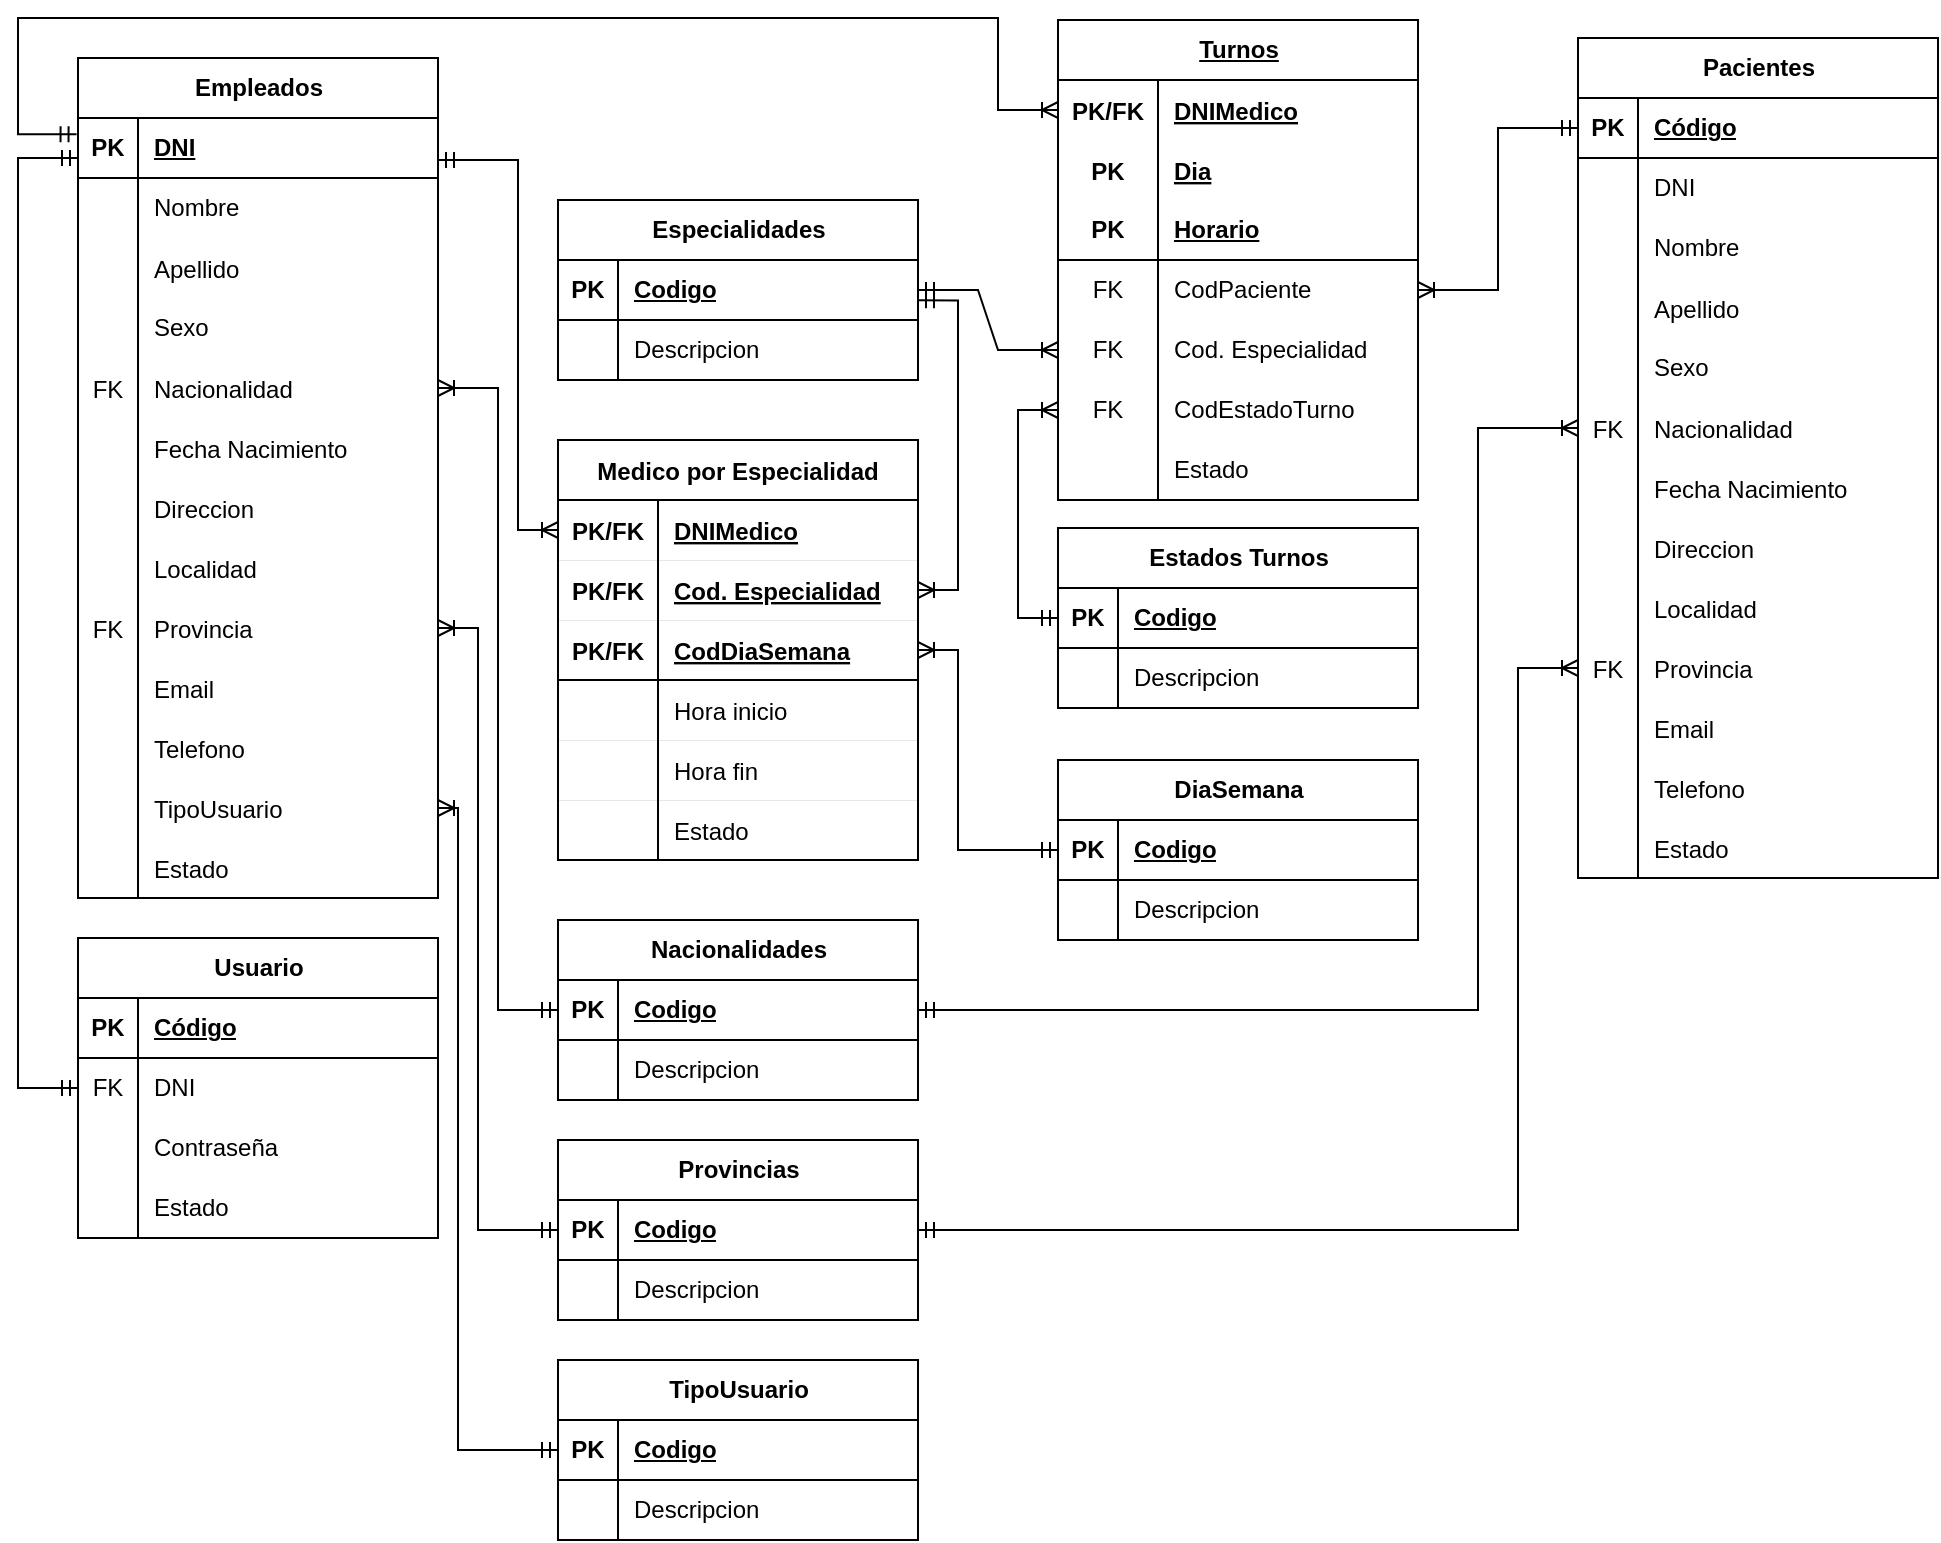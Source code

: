 <mxfile version="21.3.8" type="device">
  <diagram name="Página-1" id="iXOG2WZuhqYuG6_zmOma">
    <mxGraphModel dx="1687" dy="832" grid="1" gridSize="10" guides="1" tooltips="1" connect="1" arrows="1" fold="1" page="1" pageScale="1" pageWidth="1169" pageHeight="827" math="0" shadow="0">
      <root>
        <mxCell id="0" />
        <mxCell id="1" parent="0" />
        <mxCell id="XMRQ1RWc3DzsaNc8dDA1-1" value="Empleados" style="shape=table;startSize=30;container=1;collapsible=1;childLayout=tableLayout;fixedRows=1;rowLines=0;fontStyle=1;align=center;resizeLast=1;html=1;" parent="1" vertex="1">
          <mxGeometry x="150" y="129" width="180" height="420" as="geometry" />
        </mxCell>
        <mxCell id="XMRQ1RWc3DzsaNc8dDA1-2" value="" style="shape=tableRow;horizontal=0;startSize=0;swimlaneHead=0;swimlaneBody=0;fillColor=none;collapsible=0;dropTarget=0;points=[[0,0.5],[1,0.5]];portConstraint=eastwest;top=0;left=0;right=0;bottom=1;" parent="XMRQ1RWc3DzsaNc8dDA1-1" vertex="1">
          <mxGeometry y="30" width="180" height="30" as="geometry" />
        </mxCell>
        <mxCell id="XMRQ1RWc3DzsaNc8dDA1-3" value="PK" style="shape=partialRectangle;connectable=0;fillColor=none;top=0;left=0;bottom=0;right=0;fontStyle=1;overflow=hidden;whiteSpace=wrap;html=1;" parent="XMRQ1RWc3DzsaNc8dDA1-2" vertex="1">
          <mxGeometry width="30" height="30" as="geometry">
            <mxRectangle width="30" height="30" as="alternateBounds" />
          </mxGeometry>
        </mxCell>
        <mxCell id="XMRQ1RWc3DzsaNc8dDA1-4" value="DNI" style="shape=partialRectangle;connectable=0;fillColor=none;top=0;left=0;bottom=0;right=0;align=left;spacingLeft=6;fontStyle=5;overflow=hidden;whiteSpace=wrap;html=1;" parent="XMRQ1RWc3DzsaNc8dDA1-2" vertex="1">
          <mxGeometry x="30" width="150" height="30" as="geometry">
            <mxRectangle width="150" height="30" as="alternateBounds" />
          </mxGeometry>
        </mxCell>
        <mxCell id="XMRQ1RWc3DzsaNc8dDA1-8" value="" style="shape=tableRow;horizontal=0;startSize=0;swimlaneHead=0;swimlaneBody=0;fillColor=none;collapsible=0;dropTarget=0;points=[[0,0.5],[1,0.5]];portConstraint=eastwest;top=0;left=0;right=0;bottom=0;" parent="XMRQ1RWc3DzsaNc8dDA1-1" vertex="1">
          <mxGeometry y="60" width="180" height="30" as="geometry" />
        </mxCell>
        <mxCell id="XMRQ1RWc3DzsaNc8dDA1-9" value="" style="shape=partialRectangle;connectable=0;fillColor=none;top=0;left=0;bottom=0;right=0;editable=1;overflow=hidden;whiteSpace=wrap;html=1;" parent="XMRQ1RWc3DzsaNc8dDA1-8" vertex="1">
          <mxGeometry width="30" height="30" as="geometry">
            <mxRectangle width="30" height="30" as="alternateBounds" />
          </mxGeometry>
        </mxCell>
        <mxCell id="XMRQ1RWc3DzsaNc8dDA1-10" value="Nombre" style="shape=partialRectangle;connectable=0;fillColor=none;top=0;left=0;bottom=0;right=0;align=left;spacingLeft=6;overflow=hidden;whiteSpace=wrap;html=1;" parent="XMRQ1RWc3DzsaNc8dDA1-8" vertex="1">
          <mxGeometry x="30" width="150" height="30" as="geometry">
            <mxRectangle width="150" height="30" as="alternateBounds" />
          </mxGeometry>
        </mxCell>
        <mxCell id="XMRQ1RWc3DzsaNc8dDA1-14" value="" style="shape=tableRow;horizontal=0;startSize=0;swimlaneHead=0;swimlaneBody=0;fillColor=none;collapsible=0;dropTarget=0;points=[[0,0.5],[1,0.5]];portConstraint=eastwest;top=0;left=0;right=0;bottom=0;" parent="XMRQ1RWc3DzsaNc8dDA1-1" vertex="1">
          <mxGeometry y="90" width="180" height="30" as="geometry" />
        </mxCell>
        <mxCell id="XMRQ1RWc3DzsaNc8dDA1-15" value="" style="shape=partialRectangle;connectable=0;fillColor=none;top=0;left=0;bottom=0;right=0;editable=1;overflow=hidden;" parent="XMRQ1RWc3DzsaNc8dDA1-14" vertex="1">
          <mxGeometry width="30" height="30" as="geometry">
            <mxRectangle width="30" height="30" as="alternateBounds" />
          </mxGeometry>
        </mxCell>
        <mxCell id="XMRQ1RWc3DzsaNc8dDA1-16" value="Apellido" style="shape=partialRectangle;connectable=0;fillColor=none;top=0;left=0;bottom=0;right=0;align=left;spacingLeft=6;overflow=hidden;" parent="XMRQ1RWc3DzsaNc8dDA1-14" vertex="1">
          <mxGeometry x="30" width="150" height="30" as="geometry">
            <mxRectangle width="150" height="30" as="alternateBounds" />
          </mxGeometry>
        </mxCell>
        <mxCell id="XMRQ1RWc3DzsaNc8dDA1-11" value="" style="shape=tableRow;horizontal=0;startSize=0;swimlaneHead=0;swimlaneBody=0;fillColor=none;collapsible=0;dropTarget=0;points=[[0,0.5],[1,0.5]];portConstraint=eastwest;top=0;left=0;right=0;bottom=0;" parent="XMRQ1RWc3DzsaNc8dDA1-1" vertex="1">
          <mxGeometry y="120" width="180" height="30" as="geometry" />
        </mxCell>
        <mxCell id="XMRQ1RWc3DzsaNc8dDA1-12" value="" style="shape=partialRectangle;connectable=0;fillColor=none;top=0;left=0;bottom=0;right=0;editable=1;overflow=hidden;whiteSpace=wrap;html=1;" parent="XMRQ1RWc3DzsaNc8dDA1-11" vertex="1">
          <mxGeometry width="30" height="30" as="geometry">
            <mxRectangle width="30" height="30" as="alternateBounds" />
          </mxGeometry>
        </mxCell>
        <mxCell id="XMRQ1RWc3DzsaNc8dDA1-13" value="Sexo" style="shape=partialRectangle;connectable=0;fillColor=none;top=0;left=0;bottom=0;right=0;align=left;spacingLeft=6;overflow=hidden;whiteSpace=wrap;html=1;" parent="XMRQ1RWc3DzsaNc8dDA1-11" vertex="1">
          <mxGeometry x="30" width="150" height="30" as="geometry">
            <mxRectangle width="150" height="30" as="alternateBounds" />
          </mxGeometry>
        </mxCell>
        <mxCell id="XMRQ1RWc3DzsaNc8dDA1-20" value="" style="shape=tableRow;horizontal=0;startSize=0;swimlaneHead=0;swimlaneBody=0;fillColor=none;collapsible=0;dropTarget=0;points=[[0,0.5],[1,0.5]];portConstraint=eastwest;top=0;left=0;right=0;bottom=0;" parent="XMRQ1RWc3DzsaNc8dDA1-1" vertex="1">
          <mxGeometry y="150" width="180" height="30" as="geometry" />
        </mxCell>
        <mxCell id="XMRQ1RWc3DzsaNc8dDA1-21" value="FK" style="shape=partialRectangle;connectable=0;fillColor=none;top=0;left=0;bottom=0;right=0;editable=1;overflow=hidden;" parent="XMRQ1RWc3DzsaNc8dDA1-20" vertex="1">
          <mxGeometry width="30" height="30" as="geometry">
            <mxRectangle width="30" height="30" as="alternateBounds" />
          </mxGeometry>
        </mxCell>
        <mxCell id="XMRQ1RWc3DzsaNc8dDA1-22" value="Nacionalidad" style="shape=partialRectangle;connectable=0;fillColor=none;top=0;left=0;bottom=0;right=0;align=left;spacingLeft=6;overflow=hidden;" parent="XMRQ1RWc3DzsaNc8dDA1-20" vertex="1">
          <mxGeometry x="30" width="150" height="30" as="geometry">
            <mxRectangle width="150" height="30" as="alternateBounds" />
          </mxGeometry>
        </mxCell>
        <mxCell id="XMRQ1RWc3DzsaNc8dDA1-17" value="" style="shape=tableRow;horizontal=0;startSize=0;swimlaneHead=0;swimlaneBody=0;fillColor=none;collapsible=0;dropTarget=0;points=[[0,0.5],[1,0.5]];portConstraint=eastwest;top=0;left=0;right=0;bottom=0;" parent="XMRQ1RWc3DzsaNc8dDA1-1" vertex="1">
          <mxGeometry y="180" width="180" height="30" as="geometry" />
        </mxCell>
        <mxCell id="XMRQ1RWc3DzsaNc8dDA1-18" value="" style="shape=partialRectangle;connectable=0;fillColor=none;top=0;left=0;bottom=0;right=0;editable=1;overflow=hidden;" parent="XMRQ1RWc3DzsaNc8dDA1-17" vertex="1">
          <mxGeometry width="30" height="30" as="geometry">
            <mxRectangle width="30" height="30" as="alternateBounds" />
          </mxGeometry>
        </mxCell>
        <mxCell id="XMRQ1RWc3DzsaNc8dDA1-19" value="Fecha Nacimiento" style="shape=partialRectangle;connectable=0;fillColor=none;top=0;left=0;bottom=0;right=0;align=left;spacingLeft=6;overflow=hidden;" parent="XMRQ1RWc3DzsaNc8dDA1-17" vertex="1">
          <mxGeometry x="30" width="150" height="30" as="geometry">
            <mxRectangle width="150" height="30" as="alternateBounds" />
          </mxGeometry>
        </mxCell>
        <mxCell id="XMRQ1RWc3DzsaNc8dDA1-23" value="" style="shape=tableRow;horizontal=0;startSize=0;swimlaneHead=0;swimlaneBody=0;fillColor=none;collapsible=0;dropTarget=0;points=[[0,0.5],[1,0.5]];portConstraint=eastwest;top=0;left=0;right=0;bottom=0;" parent="XMRQ1RWc3DzsaNc8dDA1-1" vertex="1">
          <mxGeometry y="210" width="180" height="30" as="geometry" />
        </mxCell>
        <mxCell id="XMRQ1RWc3DzsaNc8dDA1-24" value="" style="shape=partialRectangle;connectable=0;fillColor=none;top=0;left=0;bottom=0;right=0;editable=1;overflow=hidden;" parent="XMRQ1RWc3DzsaNc8dDA1-23" vertex="1">
          <mxGeometry width="30" height="30" as="geometry">
            <mxRectangle width="30" height="30" as="alternateBounds" />
          </mxGeometry>
        </mxCell>
        <mxCell id="XMRQ1RWc3DzsaNc8dDA1-25" value="Direccion" style="shape=partialRectangle;connectable=0;fillColor=none;top=0;left=0;bottom=0;right=0;align=left;spacingLeft=6;overflow=hidden;" parent="XMRQ1RWc3DzsaNc8dDA1-23" vertex="1">
          <mxGeometry x="30" width="150" height="30" as="geometry">
            <mxRectangle width="150" height="30" as="alternateBounds" />
          </mxGeometry>
        </mxCell>
        <mxCell id="XMRQ1RWc3DzsaNc8dDA1-26" value="" style="shape=tableRow;horizontal=0;startSize=0;swimlaneHead=0;swimlaneBody=0;fillColor=none;collapsible=0;dropTarget=0;points=[[0,0.5],[1,0.5]];portConstraint=eastwest;top=0;left=0;right=0;bottom=0;" parent="XMRQ1RWc3DzsaNc8dDA1-1" vertex="1">
          <mxGeometry y="240" width="180" height="30" as="geometry" />
        </mxCell>
        <mxCell id="XMRQ1RWc3DzsaNc8dDA1-27" value="" style="shape=partialRectangle;connectable=0;fillColor=none;top=0;left=0;bottom=0;right=0;editable=1;overflow=hidden;" parent="XMRQ1RWc3DzsaNc8dDA1-26" vertex="1">
          <mxGeometry width="30" height="30" as="geometry">
            <mxRectangle width="30" height="30" as="alternateBounds" />
          </mxGeometry>
        </mxCell>
        <mxCell id="XMRQ1RWc3DzsaNc8dDA1-28" value="Localidad" style="shape=partialRectangle;connectable=0;fillColor=none;top=0;left=0;bottom=0;right=0;align=left;spacingLeft=6;overflow=hidden;" parent="XMRQ1RWc3DzsaNc8dDA1-26" vertex="1">
          <mxGeometry x="30" width="150" height="30" as="geometry">
            <mxRectangle width="150" height="30" as="alternateBounds" />
          </mxGeometry>
        </mxCell>
        <mxCell id="XMRQ1RWc3DzsaNc8dDA1-29" value="" style="shape=tableRow;horizontal=0;startSize=0;swimlaneHead=0;swimlaneBody=0;fillColor=none;collapsible=0;dropTarget=0;points=[[0,0.5],[1,0.5]];portConstraint=eastwest;top=0;left=0;right=0;bottom=0;" parent="XMRQ1RWc3DzsaNc8dDA1-1" vertex="1">
          <mxGeometry y="270" width="180" height="30" as="geometry" />
        </mxCell>
        <mxCell id="XMRQ1RWc3DzsaNc8dDA1-30" value="FK" style="shape=partialRectangle;connectable=0;fillColor=none;top=0;left=0;bottom=0;right=0;editable=1;overflow=hidden;" parent="XMRQ1RWc3DzsaNc8dDA1-29" vertex="1">
          <mxGeometry width="30" height="30" as="geometry">
            <mxRectangle width="30" height="30" as="alternateBounds" />
          </mxGeometry>
        </mxCell>
        <mxCell id="XMRQ1RWc3DzsaNc8dDA1-31" value="Provincia" style="shape=partialRectangle;connectable=0;fillColor=none;top=0;left=0;bottom=0;right=0;align=left;spacingLeft=6;overflow=hidden;" parent="XMRQ1RWc3DzsaNc8dDA1-29" vertex="1">
          <mxGeometry x="30" width="150" height="30" as="geometry">
            <mxRectangle width="150" height="30" as="alternateBounds" />
          </mxGeometry>
        </mxCell>
        <mxCell id="XMRQ1RWc3DzsaNc8dDA1-32" value="" style="shape=tableRow;horizontal=0;startSize=0;swimlaneHead=0;swimlaneBody=0;fillColor=none;collapsible=0;dropTarget=0;points=[[0,0.5],[1,0.5]];portConstraint=eastwest;top=0;left=0;right=0;bottom=0;" parent="XMRQ1RWc3DzsaNc8dDA1-1" vertex="1">
          <mxGeometry y="300" width="180" height="30" as="geometry" />
        </mxCell>
        <mxCell id="XMRQ1RWc3DzsaNc8dDA1-33" value="" style="shape=partialRectangle;connectable=0;fillColor=none;top=0;left=0;bottom=0;right=0;editable=1;overflow=hidden;" parent="XMRQ1RWc3DzsaNc8dDA1-32" vertex="1">
          <mxGeometry width="30" height="30" as="geometry">
            <mxRectangle width="30" height="30" as="alternateBounds" />
          </mxGeometry>
        </mxCell>
        <mxCell id="XMRQ1RWc3DzsaNc8dDA1-34" value="Email" style="shape=partialRectangle;connectable=0;fillColor=none;top=0;left=0;bottom=0;right=0;align=left;spacingLeft=6;overflow=hidden;" parent="XMRQ1RWc3DzsaNc8dDA1-32" vertex="1">
          <mxGeometry x="30" width="150" height="30" as="geometry">
            <mxRectangle width="150" height="30" as="alternateBounds" />
          </mxGeometry>
        </mxCell>
        <mxCell id="XMRQ1RWc3DzsaNc8dDA1-35" value="" style="shape=tableRow;horizontal=0;startSize=0;swimlaneHead=0;swimlaneBody=0;fillColor=none;collapsible=0;dropTarget=0;points=[[0,0.5],[1,0.5]];portConstraint=eastwest;top=0;left=0;right=0;bottom=0;" parent="XMRQ1RWc3DzsaNc8dDA1-1" vertex="1">
          <mxGeometry y="330" width="180" height="30" as="geometry" />
        </mxCell>
        <mxCell id="XMRQ1RWc3DzsaNc8dDA1-36" value="" style="shape=partialRectangle;connectable=0;fillColor=none;top=0;left=0;bottom=0;right=0;editable=1;overflow=hidden;" parent="XMRQ1RWc3DzsaNc8dDA1-35" vertex="1">
          <mxGeometry width="30" height="30" as="geometry">
            <mxRectangle width="30" height="30" as="alternateBounds" />
          </mxGeometry>
        </mxCell>
        <mxCell id="XMRQ1RWc3DzsaNc8dDA1-37" value="Telefono" style="shape=partialRectangle;connectable=0;fillColor=none;top=0;left=0;bottom=0;right=0;align=left;spacingLeft=6;overflow=hidden;" parent="XMRQ1RWc3DzsaNc8dDA1-35" vertex="1">
          <mxGeometry x="30" width="150" height="30" as="geometry">
            <mxRectangle width="150" height="30" as="alternateBounds" />
          </mxGeometry>
        </mxCell>
        <mxCell id="k4BOcWnV-lKcqv8VFpRN-7" value="" style="shape=tableRow;horizontal=0;startSize=0;swimlaneHead=0;swimlaneBody=0;fillColor=none;collapsible=0;dropTarget=0;points=[[0,0.5],[1,0.5]];portConstraint=eastwest;top=0;left=0;right=0;bottom=0;" parent="XMRQ1RWc3DzsaNc8dDA1-1" vertex="1">
          <mxGeometry y="360" width="180" height="30" as="geometry" />
        </mxCell>
        <mxCell id="k4BOcWnV-lKcqv8VFpRN-8" value="" style="shape=partialRectangle;connectable=0;fillColor=none;top=0;left=0;bottom=0;right=0;editable=1;overflow=hidden;" parent="k4BOcWnV-lKcqv8VFpRN-7" vertex="1">
          <mxGeometry width="30" height="30" as="geometry">
            <mxRectangle width="30" height="30" as="alternateBounds" />
          </mxGeometry>
        </mxCell>
        <mxCell id="k4BOcWnV-lKcqv8VFpRN-9" value="TipoUsuario" style="shape=partialRectangle;connectable=0;fillColor=none;top=0;left=0;bottom=0;right=0;align=left;spacingLeft=6;overflow=hidden;" parent="k4BOcWnV-lKcqv8VFpRN-7" vertex="1">
          <mxGeometry x="30" width="150" height="30" as="geometry">
            <mxRectangle width="150" height="30" as="alternateBounds" />
          </mxGeometry>
        </mxCell>
        <mxCell id="XMRQ1RWc3DzsaNc8dDA1-38" value="" style="shape=tableRow;horizontal=0;startSize=0;swimlaneHead=0;swimlaneBody=0;fillColor=none;collapsible=0;dropTarget=0;points=[[0,0.5],[1,0.5]];portConstraint=eastwest;top=0;left=0;right=0;bottom=0;" parent="XMRQ1RWc3DzsaNc8dDA1-1" vertex="1">
          <mxGeometry y="390" width="180" height="30" as="geometry" />
        </mxCell>
        <mxCell id="XMRQ1RWc3DzsaNc8dDA1-39" value="" style="shape=partialRectangle;connectable=0;fillColor=none;top=0;left=0;bottom=0;right=0;editable=1;overflow=hidden;" parent="XMRQ1RWc3DzsaNc8dDA1-38" vertex="1">
          <mxGeometry width="30" height="30" as="geometry">
            <mxRectangle width="30" height="30" as="alternateBounds" />
          </mxGeometry>
        </mxCell>
        <mxCell id="XMRQ1RWc3DzsaNc8dDA1-40" value="Estado" style="shape=partialRectangle;connectable=0;fillColor=none;top=0;left=0;bottom=0;right=0;align=left;spacingLeft=6;overflow=hidden;" parent="XMRQ1RWc3DzsaNc8dDA1-38" vertex="1">
          <mxGeometry x="30" width="150" height="30" as="geometry">
            <mxRectangle width="150" height="30" as="alternateBounds" />
          </mxGeometry>
        </mxCell>
        <mxCell id="XMRQ1RWc3DzsaNc8dDA1-44" value="TipoUsuario" style="shape=table;startSize=30;container=1;collapsible=1;childLayout=tableLayout;fixedRows=1;rowLines=0;fontStyle=1;align=center;resizeLast=1;html=1;" parent="1" vertex="1">
          <mxGeometry x="390" y="780" width="180" height="90" as="geometry" />
        </mxCell>
        <mxCell id="XMRQ1RWc3DzsaNc8dDA1-45" value="" style="shape=tableRow;horizontal=0;startSize=0;swimlaneHead=0;swimlaneBody=0;fillColor=none;collapsible=0;dropTarget=0;points=[[0,0.5],[1,0.5]];portConstraint=eastwest;top=0;left=0;right=0;bottom=1;" parent="XMRQ1RWc3DzsaNc8dDA1-44" vertex="1">
          <mxGeometry y="30" width="180" height="30" as="geometry" />
        </mxCell>
        <mxCell id="XMRQ1RWc3DzsaNc8dDA1-46" value="PK" style="shape=partialRectangle;connectable=0;fillColor=none;top=0;left=0;bottom=0;right=0;fontStyle=1;overflow=hidden;whiteSpace=wrap;html=1;" parent="XMRQ1RWc3DzsaNc8dDA1-45" vertex="1">
          <mxGeometry width="30" height="30" as="geometry">
            <mxRectangle width="30" height="30" as="alternateBounds" />
          </mxGeometry>
        </mxCell>
        <mxCell id="XMRQ1RWc3DzsaNc8dDA1-47" value="Codigo" style="shape=partialRectangle;connectable=0;fillColor=none;top=0;left=0;bottom=0;right=0;align=left;spacingLeft=6;fontStyle=5;overflow=hidden;whiteSpace=wrap;html=1;" parent="XMRQ1RWc3DzsaNc8dDA1-45" vertex="1">
          <mxGeometry x="30" width="150" height="30" as="geometry">
            <mxRectangle width="150" height="30" as="alternateBounds" />
          </mxGeometry>
        </mxCell>
        <mxCell id="XMRQ1RWc3DzsaNc8dDA1-48" value="" style="shape=tableRow;horizontal=0;startSize=0;swimlaneHead=0;swimlaneBody=0;fillColor=none;collapsible=0;dropTarget=0;points=[[0,0.5],[1,0.5]];portConstraint=eastwest;top=0;left=0;right=0;bottom=0;" parent="XMRQ1RWc3DzsaNc8dDA1-44" vertex="1">
          <mxGeometry y="60" width="180" height="30" as="geometry" />
        </mxCell>
        <mxCell id="XMRQ1RWc3DzsaNc8dDA1-49" value="" style="shape=partialRectangle;connectable=0;fillColor=none;top=0;left=0;bottom=0;right=0;editable=1;overflow=hidden;whiteSpace=wrap;html=1;" parent="XMRQ1RWc3DzsaNc8dDA1-48" vertex="1">
          <mxGeometry width="30" height="30" as="geometry">
            <mxRectangle width="30" height="30" as="alternateBounds" />
          </mxGeometry>
        </mxCell>
        <mxCell id="XMRQ1RWc3DzsaNc8dDA1-50" value="Descripcion" style="shape=partialRectangle;connectable=0;fillColor=none;top=0;left=0;bottom=0;right=0;align=left;spacingLeft=6;overflow=hidden;whiteSpace=wrap;html=1;" parent="XMRQ1RWc3DzsaNc8dDA1-48" vertex="1">
          <mxGeometry x="30" width="150" height="30" as="geometry">
            <mxRectangle width="150" height="30" as="alternateBounds" />
          </mxGeometry>
        </mxCell>
        <mxCell id="XMRQ1RWc3DzsaNc8dDA1-70" value="Especialidades" style="shape=table;startSize=30;container=1;collapsible=1;childLayout=tableLayout;fixedRows=1;rowLines=0;fontStyle=1;align=center;resizeLast=1;html=1;" parent="1" vertex="1">
          <mxGeometry x="390" y="200" width="180" height="90" as="geometry" />
        </mxCell>
        <mxCell id="XMRQ1RWc3DzsaNc8dDA1-71" value="" style="shape=tableRow;horizontal=0;startSize=0;swimlaneHead=0;swimlaneBody=0;fillColor=none;collapsible=0;dropTarget=0;points=[[0,0.5],[1,0.5]];portConstraint=eastwest;top=0;left=0;right=0;bottom=1;" parent="XMRQ1RWc3DzsaNc8dDA1-70" vertex="1">
          <mxGeometry y="30" width="180" height="30" as="geometry" />
        </mxCell>
        <mxCell id="XMRQ1RWc3DzsaNc8dDA1-72" value="PK" style="shape=partialRectangle;connectable=0;fillColor=none;top=0;left=0;bottom=0;right=0;fontStyle=1;overflow=hidden;whiteSpace=wrap;html=1;" parent="XMRQ1RWc3DzsaNc8dDA1-71" vertex="1">
          <mxGeometry width="30" height="30" as="geometry">
            <mxRectangle width="30" height="30" as="alternateBounds" />
          </mxGeometry>
        </mxCell>
        <mxCell id="XMRQ1RWc3DzsaNc8dDA1-73" value="Codigo" style="shape=partialRectangle;connectable=0;fillColor=none;top=0;left=0;bottom=0;right=0;align=left;spacingLeft=6;fontStyle=5;overflow=hidden;whiteSpace=wrap;html=1;" parent="XMRQ1RWc3DzsaNc8dDA1-71" vertex="1">
          <mxGeometry x="30" width="150" height="30" as="geometry">
            <mxRectangle width="150" height="30" as="alternateBounds" />
          </mxGeometry>
        </mxCell>
        <mxCell id="XMRQ1RWc3DzsaNc8dDA1-74" value="" style="shape=tableRow;horizontal=0;startSize=0;swimlaneHead=0;swimlaneBody=0;fillColor=none;collapsible=0;dropTarget=0;points=[[0,0.5],[1,0.5]];portConstraint=eastwest;top=0;left=0;right=0;bottom=0;" parent="XMRQ1RWc3DzsaNc8dDA1-70" vertex="1">
          <mxGeometry y="60" width="180" height="30" as="geometry" />
        </mxCell>
        <mxCell id="XMRQ1RWc3DzsaNc8dDA1-75" value="" style="shape=partialRectangle;connectable=0;fillColor=none;top=0;left=0;bottom=0;right=0;editable=1;overflow=hidden;whiteSpace=wrap;html=1;" parent="XMRQ1RWc3DzsaNc8dDA1-74" vertex="1">
          <mxGeometry width="30" height="30" as="geometry">
            <mxRectangle width="30" height="30" as="alternateBounds" />
          </mxGeometry>
        </mxCell>
        <mxCell id="XMRQ1RWc3DzsaNc8dDA1-76" value="Descripcion" style="shape=partialRectangle;connectable=0;fillColor=none;top=0;left=0;bottom=0;right=0;align=left;spacingLeft=6;overflow=hidden;whiteSpace=wrap;html=1;" parent="XMRQ1RWc3DzsaNc8dDA1-74" vertex="1">
          <mxGeometry x="30" width="150" height="30" as="geometry">
            <mxRectangle width="150" height="30" as="alternateBounds" />
          </mxGeometry>
        </mxCell>
        <mxCell id="XMRQ1RWc3DzsaNc8dDA1-87" value="Turnos" style="shape=table;startSize=30;container=1;collapsible=1;childLayout=tableLayout;fixedRows=1;rowLines=0;fontStyle=5;align=center;resizeLast=1;html=1;" parent="1" vertex="1">
          <mxGeometry x="640" y="110" width="180" height="240" as="geometry" />
        </mxCell>
        <mxCell id="XMRQ1RWc3DzsaNc8dDA1-100" value="" style="shape=tableRow;horizontal=0;startSize=0;swimlaneHead=0;swimlaneBody=0;fillColor=none;collapsible=0;dropTarget=0;points=[[0,0.5],[1,0.5]];portConstraint=eastwest;top=0;left=0;right=0;bottom=0;" parent="XMRQ1RWc3DzsaNc8dDA1-87" vertex="1">
          <mxGeometry y="30" width="180" height="30" as="geometry" />
        </mxCell>
        <mxCell id="XMRQ1RWc3DzsaNc8dDA1-101" value="PK/FK" style="shape=partialRectangle;connectable=0;fillColor=none;top=0;left=0;bottom=0;right=0;editable=1;overflow=hidden;fontStyle=1" parent="XMRQ1RWc3DzsaNc8dDA1-100" vertex="1">
          <mxGeometry width="50" height="30" as="geometry">
            <mxRectangle width="50" height="30" as="alternateBounds" />
          </mxGeometry>
        </mxCell>
        <mxCell id="XMRQ1RWc3DzsaNc8dDA1-102" value="DNIMedico" style="shape=partialRectangle;connectable=0;fillColor=none;top=0;left=0;bottom=0;right=0;align=left;spacingLeft=6;overflow=hidden;fontStyle=5" parent="XMRQ1RWc3DzsaNc8dDA1-100" vertex="1">
          <mxGeometry x="50" width="130" height="30" as="geometry">
            <mxRectangle width="130" height="30" as="alternateBounds" />
          </mxGeometry>
        </mxCell>
        <mxCell id="XMRQ1RWc3DzsaNc8dDA1-103" value="" style="shape=tableRow;horizontal=0;startSize=0;swimlaneHead=0;swimlaneBody=0;fillColor=none;collapsible=0;dropTarget=0;points=[[0,0.5],[1,0.5]];portConstraint=eastwest;top=0;left=0;right=0;bottom=0;fontStyle=5" parent="XMRQ1RWc3DzsaNc8dDA1-87" vertex="1">
          <mxGeometry y="60" width="180" height="30" as="geometry" />
        </mxCell>
        <mxCell id="XMRQ1RWc3DzsaNc8dDA1-104" value="PK" style="shape=partialRectangle;connectable=0;fillColor=none;top=0;left=0;bottom=0;right=0;editable=1;overflow=hidden;fontStyle=1" parent="XMRQ1RWc3DzsaNc8dDA1-103" vertex="1">
          <mxGeometry width="50" height="30" as="geometry">
            <mxRectangle width="50" height="30" as="alternateBounds" />
          </mxGeometry>
        </mxCell>
        <mxCell id="XMRQ1RWc3DzsaNc8dDA1-105" value="Dia" style="shape=partialRectangle;connectable=0;fillColor=none;top=0;left=0;bottom=0;right=0;align=left;spacingLeft=6;overflow=hidden;fontStyle=5" parent="XMRQ1RWc3DzsaNc8dDA1-103" vertex="1">
          <mxGeometry x="50" width="130" height="30" as="geometry">
            <mxRectangle width="130" height="30" as="alternateBounds" />
          </mxGeometry>
        </mxCell>
        <mxCell id="XMRQ1RWc3DzsaNc8dDA1-88" value="" style="shape=tableRow;horizontal=0;startSize=0;swimlaneHead=0;swimlaneBody=0;fillColor=none;collapsible=0;dropTarget=0;points=[[0,0.5],[1,0.5]];portConstraint=eastwest;top=0;left=0;right=0;bottom=1;" parent="XMRQ1RWc3DzsaNc8dDA1-87" vertex="1">
          <mxGeometry y="90" width="180" height="30" as="geometry" />
        </mxCell>
        <mxCell id="XMRQ1RWc3DzsaNc8dDA1-89" value="PK" style="shape=partialRectangle;connectable=0;fillColor=none;top=0;left=0;bottom=0;right=0;fontStyle=1;overflow=hidden;whiteSpace=wrap;html=1;" parent="XMRQ1RWc3DzsaNc8dDA1-88" vertex="1">
          <mxGeometry width="50" height="30" as="geometry">
            <mxRectangle width="50" height="30" as="alternateBounds" />
          </mxGeometry>
        </mxCell>
        <mxCell id="XMRQ1RWc3DzsaNc8dDA1-90" value="Horario" style="shape=partialRectangle;connectable=0;fillColor=none;top=0;left=0;bottom=0;right=0;align=left;spacingLeft=6;fontStyle=5;overflow=hidden;whiteSpace=wrap;html=1;" parent="XMRQ1RWc3DzsaNc8dDA1-88" vertex="1">
          <mxGeometry x="50" width="130" height="30" as="geometry">
            <mxRectangle width="130" height="30" as="alternateBounds" />
          </mxGeometry>
        </mxCell>
        <mxCell id="XMRQ1RWc3DzsaNc8dDA1-91" value="" style="shape=tableRow;horizontal=0;startSize=0;swimlaneHead=0;swimlaneBody=0;fillColor=none;collapsible=0;dropTarget=0;points=[[0,0.5],[1,0.5]];portConstraint=eastwest;top=0;left=0;right=0;bottom=0;" parent="XMRQ1RWc3DzsaNc8dDA1-87" vertex="1">
          <mxGeometry y="120" width="180" height="30" as="geometry" />
        </mxCell>
        <mxCell id="XMRQ1RWc3DzsaNc8dDA1-92" value="FK" style="shape=partialRectangle;connectable=0;fillColor=none;top=0;left=0;bottom=0;right=0;editable=1;overflow=hidden;whiteSpace=wrap;html=1;" parent="XMRQ1RWc3DzsaNc8dDA1-91" vertex="1">
          <mxGeometry width="50" height="30" as="geometry">
            <mxRectangle width="50" height="30" as="alternateBounds" />
          </mxGeometry>
        </mxCell>
        <mxCell id="XMRQ1RWc3DzsaNc8dDA1-93" value="CodPaciente" style="shape=partialRectangle;connectable=0;fillColor=none;top=0;left=0;bottom=0;right=0;align=left;spacingLeft=6;overflow=hidden;whiteSpace=wrap;html=1;" parent="XMRQ1RWc3DzsaNc8dDA1-91" vertex="1">
          <mxGeometry x="50" width="130" height="30" as="geometry">
            <mxRectangle width="130" height="30" as="alternateBounds" />
          </mxGeometry>
        </mxCell>
        <mxCell id="XMRQ1RWc3DzsaNc8dDA1-94" value="" style="shape=tableRow;horizontal=0;startSize=0;swimlaneHead=0;swimlaneBody=0;fillColor=none;collapsible=0;dropTarget=0;points=[[0,0.5],[1,0.5]];portConstraint=eastwest;top=0;left=0;right=0;bottom=0;" parent="XMRQ1RWc3DzsaNc8dDA1-87" vertex="1">
          <mxGeometry y="150" width="180" height="30" as="geometry" />
        </mxCell>
        <mxCell id="XMRQ1RWc3DzsaNc8dDA1-95" value="FK" style="shape=partialRectangle;connectable=0;fillColor=none;top=0;left=0;bottom=0;right=0;editable=1;overflow=hidden;whiteSpace=wrap;html=1;" parent="XMRQ1RWc3DzsaNc8dDA1-94" vertex="1">
          <mxGeometry width="50" height="30" as="geometry">
            <mxRectangle width="50" height="30" as="alternateBounds" />
          </mxGeometry>
        </mxCell>
        <mxCell id="XMRQ1RWc3DzsaNc8dDA1-96" value="Cod. Especialidad" style="shape=partialRectangle;connectable=0;fillColor=none;top=0;left=0;bottom=0;right=0;align=left;spacingLeft=6;overflow=hidden;whiteSpace=wrap;html=1;" parent="XMRQ1RWc3DzsaNc8dDA1-94" vertex="1">
          <mxGeometry x="50" width="130" height="30" as="geometry">
            <mxRectangle width="130" height="30" as="alternateBounds" />
          </mxGeometry>
        </mxCell>
        <mxCell id="kv4nN8d4Rxu8_ytjSN2X-77" value="" style="shape=tableRow;horizontal=0;startSize=0;swimlaneHead=0;swimlaneBody=0;fillColor=none;collapsible=0;dropTarget=0;points=[[0,0.5],[1,0.5]];portConstraint=eastwest;top=0;left=0;right=0;bottom=0;" vertex="1" parent="XMRQ1RWc3DzsaNc8dDA1-87">
          <mxGeometry y="180" width="180" height="30" as="geometry" />
        </mxCell>
        <mxCell id="kv4nN8d4Rxu8_ytjSN2X-78" value="FK" style="shape=partialRectangle;connectable=0;fillColor=none;top=0;left=0;bottom=0;right=0;editable=1;overflow=hidden;whiteSpace=wrap;html=1;" vertex="1" parent="kv4nN8d4Rxu8_ytjSN2X-77">
          <mxGeometry width="50" height="30" as="geometry">
            <mxRectangle width="50" height="30" as="alternateBounds" />
          </mxGeometry>
        </mxCell>
        <mxCell id="kv4nN8d4Rxu8_ytjSN2X-79" value="CodEstadoTurno" style="shape=partialRectangle;connectable=0;fillColor=none;top=0;left=0;bottom=0;right=0;align=left;spacingLeft=6;overflow=hidden;whiteSpace=wrap;html=1;" vertex="1" parent="kv4nN8d4Rxu8_ytjSN2X-77">
          <mxGeometry x="50" width="130" height="30" as="geometry">
            <mxRectangle width="130" height="30" as="alternateBounds" />
          </mxGeometry>
        </mxCell>
        <mxCell id="XMRQ1RWc3DzsaNc8dDA1-97" value="" style="shape=tableRow;horizontal=0;startSize=0;swimlaneHead=0;swimlaneBody=0;fillColor=none;collapsible=0;dropTarget=0;points=[[0,0.5],[1,0.5]];portConstraint=eastwest;top=0;left=0;right=0;bottom=0;" parent="XMRQ1RWc3DzsaNc8dDA1-87" vertex="1">
          <mxGeometry y="210" width="180" height="30" as="geometry" />
        </mxCell>
        <mxCell id="XMRQ1RWc3DzsaNc8dDA1-98" value="" style="shape=partialRectangle;connectable=0;fillColor=none;top=0;left=0;bottom=0;right=0;editable=1;overflow=hidden;whiteSpace=wrap;html=1;" parent="XMRQ1RWc3DzsaNc8dDA1-97" vertex="1">
          <mxGeometry width="50" height="30" as="geometry">
            <mxRectangle width="50" height="30" as="alternateBounds" />
          </mxGeometry>
        </mxCell>
        <mxCell id="XMRQ1RWc3DzsaNc8dDA1-99" value="Estado" style="shape=partialRectangle;connectable=0;fillColor=none;top=0;left=0;bottom=0;right=0;align=left;spacingLeft=6;overflow=hidden;whiteSpace=wrap;html=1;" parent="XMRQ1RWc3DzsaNc8dDA1-97" vertex="1">
          <mxGeometry x="50" width="130" height="30" as="geometry">
            <mxRectangle width="130" height="30" as="alternateBounds" />
          </mxGeometry>
        </mxCell>
        <mxCell id="XMRQ1RWc3DzsaNc8dDA1-106" value="Estados Turnos" style="shape=table;startSize=30;container=1;collapsible=1;childLayout=tableLayout;fixedRows=1;rowLines=0;fontStyle=1;align=center;resizeLast=1;html=1;" parent="1" vertex="1">
          <mxGeometry x="640" y="364" width="180" height="90" as="geometry" />
        </mxCell>
        <mxCell id="XMRQ1RWc3DzsaNc8dDA1-107" value="" style="shape=tableRow;horizontal=0;startSize=0;swimlaneHead=0;swimlaneBody=0;fillColor=none;collapsible=0;dropTarget=0;points=[[0,0.5],[1,0.5]];portConstraint=eastwest;top=0;left=0;right=0;bottom=1;" parent="XMRQ1RWc3DzsaNc8dDA1-106" vertex="1">
          <mxGeometry y="30" width="180" height="30" as="geometry" />
        </mxCell>
        <mxCell id="XMRQ1RWc3DzsaNc8dDA1-108" value="PK" style="shape=partialRectangle;connectable=0;fillColor=none;top=0;left=0;bottom=0;right=0;fontStyle=1;overflow=hidden;whiteSpace=wrap;html=1;" parent="XMRQ1RWc3DzsaNc8dDA1-107" vertex="1">
          <mxGeometry width="30" height="30" as="geometry">
            <mxRectangle width="30" height="30" as="alternateBounds" />
          </mxGeometry>
        </mxCell>
        <mxCell id="XMRQ1RWc3DzsaNc8dDA1-109" value="Codigo" style="shape=partialRectangle;connectable=0;fillColor=none;top=0;left=0;bottom=0;right=0;align=left;spacingLeft=6;fontStyle=5;overflow=hidden;whiteSpace=wrap;html=1;" parent="XMRQ1RWc3DzsaNc8dDA1-107" vertex="1">
          <mxGeometry x="30" width="150" height="30" as="geometry">
            <mxRectangle width="150" height="30" as="alternateBounds" />
          </mxGeometry>
        </mxCell>
        <mxCell id="XMRQ1RWc3DzsaNc8dDA1-110" value="" style="shape=tableRow;horizontal=0;startSize=0;swimlaneHead=0;swimlaneBody=0;fillColor=none;collapsible=0;dropTarget=0;points=[[0,0.5],[1,0.5]];portConstraint=eastwest;top=0;left=0;right=0;bottom=0;" parent="XMRQ1RWc3DzsaNc8dDA1-106" vertex="1">
          <mxGeometry y="60" width="180" height="30" as="geometry" />
        </mxCell>
        <mxCell id="XMRQ1RWc3DzsaNc8dDA1-111" value="" style="shape=partialRectangle;connectable=0;fillColor=none;top=0;left=0;bottom=0;right=0;editable=1;overflow=hidden;whiteSpace=wrap;html=1;" parent="XMRQ1RWc3DzsaNc8dDA1-110" vertex="1">
          <mxGeometry width="30" height="30" as="geometry">
            <mxRectangle width="30" height="30" as="alternateBounds" />
          </mxGeometry>
        </mxCell>
        <mxCell id="XMRQ1RWc3DzsaNc8dDA1-112" value="Descripcion" style="shape=partialRectangle;connectable=0;fillColor=none;top=0;left=0;bottom=0;right=0;align=left;spacingLeft=6;overflow=hidden;whiteSpace=wrap;html=1;" parent="XMRQ1RWc3DzsaNc8dDA1-110" vertex="1">
          <mxGeometry x="30" width="150" height="30" as="geometry">
            <mxRectangle width="150" height="30" as="alternateBounds" />
          </mxGeometry>
        </mxCell>
        <mxCell id="XMRQ1RWc3DzsaNc8dDA1-119" value="Provincias" style="shape=table;startSize=30;container=1;collapsible=1;childLayout=tableLayout;fixedRows=1;rowLines=0;fontStyle=1;align=center;resizeLast=1;html=1;" parent="1" vertex="1">
          <mxGeometry x="390" y="670" width="180" height="90" as="geometry" />
        </mxCell>
        <mxCell id="XMRQ1RWc3DzsaNc8dDA1-120" value="" style="shape=tableRow;horizontal=0;startSize=0;swimlaneHead=0;swimlaneBody=0;fillColor=none;collapsible=0;dropTarget=0;points=[[0,0.5],[1,0.5]];portConstraint=eastwest;top=0;left=0;right=0;bottom=1;" parent="XMRQ1RWc3DzsaNc8dDA1-119" vertex="1">
          <mxGeometry y="30" width="180" height="30" as="geometry" />
        </mxCell>
        <mxCell id="XMRQ1RWc3DzsaNc8dDA1-121" value="PK" style="shape=partialRectangle;connectable=0;fillColor=none;top=0;left=0;bottom=0;right=0;fontStyle=1;overflow=hidden;whiteSpace=wrap;html=1;" parent="XMRQ1RWc3DzsaNc8dDA1-120" vertex="1">
          <mxGeometry width="30" height="30" as="geometry">
            <mxRectangle width="30" height="30" as="alternateBounds" />
          </mxGeometry>
        </mxCell>
        <mxCell id="XMRQ1RWc3DzsaNc8dDA1-122" value="Codigo" style="shape=partialRectangle;connectable=0;fillColor=none;top=0;left=0;bottom=0;right=0;align=left;spacingLeft=6;fontStyle=5;overflow=hidden;whiteSpace=wrap;html=1;" parent="XMRQ1RWc3DzsaNc8dDA1-120" vertex="1">
          <mxGeometry x="30" width="150" height="30" as="geometry">
            <mxRectangle width="150" height="30" as="alternateBounds" />
          </mxGeometry>
        </mxCell>
        <mxCell id="XMRQ1RWc3DzsaNc8dDA1-123" value="" style="shape=tableRow;horizontal=0;startSize=0;swimlaneHead=0;swimlaneBody=0;fillColor=none;collapsible=0;dropTarget=0;points=[[0,0.5],[1,0.5]];portConstraint=eastwest;top=0;left=0;right=0;bottom=0;" parent="XMRQ1RWc3DzsaNc8dDA1-119" vertex="1">
          <mxGeometry y="60" width="180" height="30" as="geometry" />
        </mxCell>
        <mxCell id="XMRQ1RWc3DzsaNc8dDA1-124" value="" style="shape=partialRectangle;connectable=0;fillColor=none;top=0;left=0;bottom=0;right=0;editable=1;overflow=hidden;whiteSpace=wrap;html=1;" parent="XMRQ1RWc3DzsaNc8dDA1-123" vertex="1">
          <mxGeometry width="30" height="30" as="geometry">
            <mxRectangle width="30" height="30" as="alternateBounds" />
          </mxGeometry>
        </mxCell>
        <mxCell id="XMRQ1RWc3DzsaNc8dDA1-125" value="Descripcion" style="shape=partialRectangle;connectable=0;fillColor=none;top=0;left=0;bottom=0;right=0;align=left;spacingLeft=6;overflow=hidden;whiteSpace=wrap;html=1;" parent="XMRQ1RWc3DzsaNc8dDA1-123" vertex="1">
          <mxGeometry x="30" width="150" height="30" as="geometry">
            <mxRectangle width="150" height="30" as="alternateBounds" />
          </mxGeometry>
        </mxCell>
        <mxCell id="XMRQ1RWc3DzsaNc8dDA1-126" value="Nacionalidades" style="shape=table;startSize=30;container=1;collapsible=1;childLayout=tableLayout;fixedRows=1;rowLines=0;fontStyle=1;align=center;resizeLast=1;html=1;" parent="1" vertex="1">
          <mxGeometry x="390" y="560" width="180" height="90" as="geometry" />
        </mxCell>
        <mxCell id="XMRQ1RWc3DzsaNc8dDA1-127" value="" style="shape=tableRow;horizontal=0;startSize=0;swimlaneHead=0;swimlaneBody=0;fillColor=none;collapsible=0;dropTarget=0;points=[[0,0.5],[1,0.5]];portConstraint=eastwest;top=0;left=0;right=0;bottom=1;" parent="XMRQ1RWc3DzsaNc8dDA1-126" vertex="1">
          <mxGeometry y="30" width="180" height="30" as="geometry" />
        </mxCell>
        <mxCell id="XMRQ1RWc3DzsaNc8dDA1-128" value="PK" style="shape=partialRectangle;connectable=0;fillColor=none;top=0;left=0;bottom=0;right=0;fontStyle=1;overflow=hidden;whiteSpace=wrap;html=1;" parent="XMRQ1RWc3DzsaNc8dDA1-127" vertex="1">
          <mxGeometry width="30" height="30" as="geometry">
            <mxRectangle width="30" height="30" as="alternateBounds" />
          </mxGeometry>
        </mxCell>
        <mxCell id="XMRQ1RWc3DzsaNc8dDA1-129" value="Codigo" style="shape=partialRectangle;connectable=0;fillColor=none;top=0;left=0;bottom=0;right=0;align=left;spacingLeft=6;fontStyle=5;overflow=hidden;whiteSpace=wrap;html=1;" parent="XMRQ1RWc3DzsaNc8dDA1-127" vertex="1">
          <mxGeometry x="30" width="150" height="30" as="geometry">
            <mxRectangle width="150" height="30" as="alternateBounds" />
          </mxGeometry>
        </mxCell>
        <mxCell id="XMRQ1RWc3DzsaNc8dDA1-130" value="" style="shape=tableRow;horizontal=0;startSize=0;swimlaneHead=0;swimlaneBody=0;fillColor=none;collapsible=0;dropTarget=0;points=[[0,0.5],[1,0.5]];portConstraint=eastwest;top=0;left=0;right=0;bottom=0;" parent="XMRQ1RWc3DzsaNc8dDA1-126" vertex="1">
          <mxGeometry y="60" width="180" height="30" as="geometry" />
        </mxCell>
        <mxCell id="XMRQ1RWc3DzsaNc8dDA1-131" value="" style="shape=partialRectangle;connectable=0;fillColor=none;top=0;left=0;bottom=0;right=0;editable=1;overflow=hidden;whiteSpace=wrap;html=1;" parent="XMRQ1RWc3DzsaNc8dDA1-130" vertex="1">
          <mxGeometry width="30" height="30" as="geometry">
            <mxRectangle width="30" height="30" as="alternateBounds" />
          </mxGeometry>
        </mxCell>
        <mxCell id="XMRQ1RWc3DzsaNc8dDA1-132" value="Descripcion" style="shape=partialRectangle;connectable=0;fillColor=none;top=0;left=0;bottom=0;right=0;align=left;spacingLeft=6;overflow=hidden;whiteSpace=wrap;html=1;" parent="XMRQ1RWc3DzsaNc8dDA1-130" vertex="1">
          <mxGeometry x="30" width="150" height="30" as="geometry">
            <mxRectangle width="150" height="30" as="alternateBounds" />
          </mxGeometry>
        </mxCell>
        <mxCell id="XMRQ1RWc3DzsaNc8dDA1-133" value="Pacientes" style="shape=table;startSize=30;container=1;collapsible=1;childLayout=tableLayout;fixedRows=1;rowLines=0;fontStyle=1;align=center;resizeLast=1;html=1;" parent="1" vertex="1">
          <mxGeometry x="900" y="119" width="180" height="420" as="geometry" />
        </mxCell>
        <mxCell id="XMRQ1RWc3DzsaNc8dDA1-134" value="" style="shape=tableRow;horizontal=0;startSize=0;swimlaneHead=0;swimlaneBody=0;fillColor=none;collapsible=0;dropTarget=0;points=[[0,0.5],[1,0.5]];portConstraint=eastwest;top=0;left=0;right=0;bottom=1;" parent="XMRQ1RWc3DzsaNc8dDA1-133" vertex="1">
          <mxGeometry y="30" width="180" height="30" as="geometry" />
        </mxCell>
        <mxCell id="XMRQ1RWc3DzsaNc8dDA1-135" value="PK" style="shape=partialRectangle;connectable=0;fillColor=none;top=0;left=0;bottom=0;right=0;fontStyle=1;overflow=hidden;whiteSpace=wrap;html=1;" parent="XMRQ1RWc3DzsaNc8dDA1-134" vertex="1">
          <mxGeometry width="30" height="30" as="geometry">
            <mxRectangle width="30" height="30" as="alternateBounds" />
          </mxGeometry>
        </mxCell>
        <mxCell id="XMRQ1RWc3DzsaNc8dDA1-136" value="Código" style="shape=partialRectangle;connectable=0;fillColor=none;top=0;left=0;bottom=0;right=0;align=left;spacingLeft=6;fontStyle=5;overflow=hidden;whiteSpace=wrap;html=1;" parent="XMRQ1RWc3DzsaNc8dDA1-134" vertex="1">
          <mxGeometry x="30" width="150" height="30" as="geometry">
            <mxRectangle width="150" height="30" as="alternateBounds" />
          </mxGeometry>
        </mxCell>
        <mxCell id="XMRQ1RWc3DzsaNc8dDA1-140" value="" style="shape=tableRow;horizontal=0;startSize=0;swimlaneHead=0;swimlaneBody=0;fillColor=none;collapsible=0;dropTarget=0;points=[[0,0.5],[1,0.5]];portConstraint=eastwest;top=0;left=0;right=0;bottom=0;" parent="XMRQ1RWc3DzsaNc8dDA1-133" vertex="1">
          <mxGeometry y="60" width="180" height="30" as="geometry" />
        </mxCell>
        <mxCell id="XMRQ1RWc3DzsaNc8dDA1-141" value="" style="shape=partialRectangle;connectable=0;fillColor=none;top=0;left=0;bottom=0;right=0;editable=1;overflow=hidden;whiteSpace=wrap;html=1;" parent="XMRQ1RWc3DzsaNc8dDA1-140" vertex="1">
          <mxGeometry width="30" height="30" as="geometry">
            <mxRectangle width="30" height="30" as="alternateBounds" />
          </mxGeometry>
        </mxCell>
        <mxCell id="XMRQ1RWc3DzsaNc8dDA1-142" value="DNI" style="shape=partialRectangle;connectable=0;fillColor=none;top=0;left=0;bottom=0;right=0;align=left;spacingLeft=6;overflow=hidden;whiteSpace=wrap;html=1;" parent="XMRQ1RWc3DzsaNc8dDA1-140" vertex="1">
          <mxGeometry x="30" width="150" height="30" as="geometry">
            <mxRectangle width="150" height="30" as="alternateBounds" />
          </mxGeometry>
        </mxCell>
        <mxCell id="k4BOcWnV-lKcqv8VFpRN-1" value="" style="shape=tableRow;horizontal=0;startSize=0;swimlaneHead=0;swimlaneBody=0;fillColor=none;collapsible=0;dropTarget=0;points=[[0,0.5],[1,0.5]];portConstraint=eastwest;top=0;left=0;right=0;bottom=0;" parent="XMRQ1RWc3DzsaNc8dDA1-133" vertex="1">
          <mxGeometry y="90" width="180" height="30" as="geometry" />
        </mxCell>
        <mxCell id="k4BOcWnV-lKcqv8VFpRN-2" value="" style="shape=partialRectangle;connectable=0;fillColor=none;top=0;left=0;bottom=0;right=0;editable=1;overflow=hidden;whiteSpace=wrap;html=1;" parent="k4BOcWnV-lKcqv8VFpRN-1" vertex="1">
          <mxGeometry width="30" height="30" as="geometry">
            <mxRectangle width="30" height="30" as="alternateBounds" />
          </mxGeometry>
        </mxCell>
        <mxCell id="k4BOcWnV-lKcqv8VFpRN-3" value="Nombre" style="shape=partialRectangle;connectable=0;fillColor=none;top=0;left=0;bottom=0;right=0;align=left;spacingLeft=6;overflow=hidden;whiteSpace=wrap;html=1;" parent="k4BOcWnV-lKcqv8VFpRN-1" vertex="1">
          <mxGeometry x="30" width="150" height="30" as="geometry">
            <mxRectangle width="150" height="30" as="alternateBounds" />
          </mxGeometry>
        </mxCell>
        <mxCell id="XMRQ1RWc3DzsaNc8dDA1-143" value="" style="shape=tableRow;horizontal=0;startSize=0;swimlaneHead=0;swimlaneBody=0;fillColor=none;collapsible=0;dropTarget=0;points=[[0,0.5],[1,0.5]];portConstraint=eastwest;top=0;left=0;right=0;bottom=0;" parent="XMRQ1RWc3DzsaNc8dDA1-133" vertex="1">
          <mxGeometry y="120" width="180" height="30" as="geometry" />
        </mxCell>
        <mxCell id="XMRQ1RWc3DzsaNc8dDA1-144" value="" style="shape=partialRectangle;connectable=0;fillColor=none;top=0;left=0;bottom=0;right=0;editable=1;overflow=hidden;" parent="XMRQ1RWc3DzsaNc8dDA1-143" vertex="1">
          <mxGeometry width="30" height="30" as="geometry">
            <mxRectangle width="30" height="30" as="alternateBounds" />
          </mxGeometry>
        </mxCell>
        <mxCell id="XMRQ1RWc3DzsaNc8dDA1-145" value="Apellido" style="shape=partialRectangle;connectable=0;fillColor=none;top=0;left=0;bottom=0;right=0;align=left;spacingLeft=6;overflow=hidden;" parent="XMRQ1RWc3DzsaNc8dDA1-143" vertex="1">
          <mxGeometry x="30" width="150" height="30" as="geometry">
            <mxRectangle width="150" height="30" as="alternateBounds" />
          </mxGeometry>
        </mxCell>
        <mxCell id="XMRQ1RWc3DzsaNc8dDA1-146" value="" style="shape=tableRow;horizontal=0;startSize=0;swimlaneHead=0;swimlaneBody=0;fillColor=none;collapsible=0;dropTarget=0;points=[[0,0.5],[1,0.5]];portConstraint=eastwest;top=0;left=0;right=0;bottom=0;" parent="XMRQ1RWc3DzsaNc8dDA1-133" vertex="1">
          <mxGeometry y="150" width="180" height="30" as="geometry" />
        </mxCell>
        <mxCell id="XMRQ1RWc3DzsaNc8dDA1-147" value="" style="shape=partialRectangle;connectable=0;fillColor=none;top=0;left=0;bottom=0;right=0;editable=1;overflow=hidden;whiteSpace=wrap;html=1;" parent="XMRQ1RWc3DzsaNc8dDA1-146" vertex="1">
          <mxGeometry width="30" height="30" as="geometry">
            <mxRectangle width="30" height="30" as="alternateBounds" />
          </mxGeometry>
        </mxCell>
        <mxCell id="XMRQ1RWc3DzsaNc8dDA1-148" value="Sexo" style="shape=partialRectangle;connectable=0;fillColor=none;top=0;left=0;bottom=0;right=0;align=left;spacingLeft=6;overflow=hidden;whiteSpace=wrap;html=1;" parent="XMRQ1RWc3DzsaNc8dDA1-146" vertex="1">
          <mxGeometry x="30" width="150" height="30" as="geometry">
            <mxRectangle width="150" height="30" as="alternateBounds" />
          </mxGeometry>
        </mxCell>
        <mxCell id="XMRQ1RWc3DzsaNc8dDA1-149" value="" style="shape=tableRow;horizontal=0;startSize=0;swimlaneHead=0;swimlaneBody=0;fillColor=none;collapsible=0;dropTarget=0;points=[[0,0.5],[1,0.5]];portConstraint=eastwest;top=0;left=0;right=0;bottom=0;" parent="XMRQ1RWc3DzsaNc8dDA1-133" vertex="1">
          <mxGeometry y="180" width="180" height="30" as="geometry" />
        </mxCell>
        <mxCell id="XMRQ1RWc3DzsaNc8dDA1-150" value="FK" style="shape=partialRectangle;connectable=0;fillColor=none;top=0;left=0;bottom=0;right=0;editable=1;overflow=hidden;" parent="XMRQ1RWc3DzsaNc8dDA1-149" vertex="1">
          <mxGeometry width="30" height="30" as="geometry">
            <mxRectangle width="30" height="30" as="alternateBounds" />
          </mxGeometry>
        </mxCell>
        <mxCell id="XMRQ1RWc3DzsaNc8dDA1-151" value="Nacionalidad" style="shape=partialRectangle;connectable=0;fillColor=none;top=0;left=0;bottom=0;right=0;align=left;spacingLeft=6;overflow=hidden;" parent="XMRQ1RWc3DzsaNc8dDA1-149" vertex="1">
          <mxGeometry x="30" width="150" height="30" as="geometry">
            <mxRectangle width="150" height="30" as="alternateBounds" />
          </mxGeometry>
        </mxCell>
        <mxCell id="XMRQ1RWc3DzsaNc8dDA1-152" value="" style="shape=tableRow;horizontal=0;startSize=0;swimlaneHead=0;swimlaneBody=0;fillColor=none;collapsible=0;dropTarget=0;points=[[0,0.5],[1,0.5]];portConstraint=eastwest;top=0;left=0;right=0;bottom=0;" parent="XMRQ1RWc3DzsaNc8dDA1-133" vertex="1">
          <mxGeometry y="210" width="180" height="30" as="geometry" />
        </mxCell>
        <mxCell id="XMRQ1RWc3DzsaNc8dDA1-153" value="" style="shape=partialRectangle;connectable=0;fillColor=none;top=0;left=0;bottom=0;right=0;editable=1;overflow=hidden;" parent="XMRQ1RWc3DzsaNc8dDA1-152" vertex="1">
          <mxGeometry width="30" height="30" as="geometry">
            <mxRectangle width="30" height="30" as="alternateBounds" />
          </mxGeometry>
        </mxCell>
        <mxCell id="XMRQ1RWc3DzsaNc8dDA1-154" value="Fecha Nacimiento" style="shape=partialRectangle;connectable=0;fillColor=none;top=0;left=0;bottom=0;right=0;align=left;spacingLeft=6;overflow=hidden;" parent="XMRQ1RWc3DzsaNc8dDA1-152" vertex="1">
          <mxGeometry x="30" width="150" height="30" as="geometry">
            <mxRectangle width="150" height="30" as="alternateBounds" />
          </mxGeometry>
        </mxCell>
        <mxCell id="XMRQ1RWc3DzsaNc8dDA1-155" value="" style="shape=tableRow;horizontal=0;startSize=0;swimlaneHead=0;swimlaneBody=0;fillColor=none;collapsible=0;dropTarget=0;points=[[0,0.5],[1,0.5]];portConstraint=eastwest;top=0;left=0;right=0;bottom=0;" parent="XMRQ1RWc3DzsaNc8dDA1-133" vertex="1">
          <mxGeometry y="240" width="180" height="30" as="geometry" />
        </mxCell>
        <mxCell id="XMRQ1RWc3DzsaNc8dDA1-156" value="" style="shape=partialRectangle;connectable=0;fillColor=none;top=0;left=0;bottom=0;right=0;editable=1;overflow=hidden;" parent="XMRQ1RWc3DzsaNc8dDA1-155" vertex="1">
          <mxGeometry width="30" height="30" as="geometry">
            <mxRectangle width="30" height="30" as="alternateBounds" />
          </mxGeometry>
        </mxCell>
        <mxCell id="XMRQ1RWc3DzsaNc8dDA1-157" value="Direccion" style="shape=partialRectangle;connectable=0;fillColor=none;top=0;left=0;bottom=0;right=0;align=left;spacingLeft=6;overflow=hidden;" parent="XMRQ1RWc3DzsaNc8dDA1-155" vertex="1">
          <mxGeometry x="30" width="150" height="30" as="geometry">
            <mxRectangle width="150" height="30" as="alternateBounds" />
          </mxGeometry>
        </mxCell>
        <mxCell id="XMRQ1RWc3DzsaNc8dDA1-158" value="" style="shape=tableRow;horizontal=0;startSize=0;swimlaneHead=0;swimlaneBody=0;fillColor=none;collapsible=0;dropTarget=0;points=[[0,0.5],[1,0.5]];portConstraint=eastwest;top=0;left=0;right=0;bottom=0;" parent="XMRQ1RWc3DzsaNc8dDA1-133" vertex="1">
          <mxGeometry y="270" width="180" height="30" as="geometry" />
        </mxCell>
        <mxCell id="XMRQ1RWc3DzsaNc8dDA1-159" value="" style="shape=partialRectangle;connectable=0;fillColor=none;top=0;left=0;bottom=0;right=0;editable=1;overflow=hidden;" parent="XMRQ1RWc3DzsaNc8dDA1-158" vertex="1">
          <mxGeometry width="30" height="30" as="geometry">
            <mxRectangle width="30" height="30" as="alternateBounds" />
          </mxGeometry>
        </mxCell>
        <mxCell id="XMRQ1RWc3DzsaNc8dDA1-160" value="Localidad" style="shape=partialRectangle;connectable=0;fillColor=none;top=0;left=0;bottom=0;right=0;align=left;spacingLeft=6;overflow=hidden;" parent="XMRQ1RWc3DzsaNc8dDA1-158" vertex="1">
          <mxGeometry x="30" width="150" height="30" as="geometry">
            <mxRectangle width="150" height="30" as="alternateBounds" />
          </mxGeometry>
        </mxCell>
        <mxCell id="XMRQ1RWc3DzsaNc8dDA1-161" value="" style="shape=tableRow;horizontal=0;startSize=0;swimlaneHead=0;swimlaneBody=0;fillColor=none;collapsible=0;dropTarget=0;points=[[0,0.5],[1,0.5]];portConstraint=eastwest;top=0;left=0;right=0;bottom=0;" parent="XMRQ1RWc3DzsaNc8dDA1-133" vertex="1">
          <mxGeometry y="300" width="180" height="30" as="geometry" />
        </mxCell>
        <mxCell id="XMRQ1RWc3DzsaNc8dDA1-162" value="FK" style="shape=partialRectangle;connectable=0;fillColor=none;top=0;left=0;bottom=0;right=0;editable=1;overflow=hidden;" parent="XMRQ1RWc3DzsaNc8dDA1-161" vertex="1">
          <mxGeometry width="30" height="30" as="geometry">
            <mxRectangle width="30" height="30" as="alternateBounds" />
          </mxGeometry>
        </mxCell>
        <mxCell id="XMRQ1RWc3DzsaNc8dDA1-163" value="Provincia" style="shape=partialRectangle;connectable=0;fillColor=none;top=0;left=0;bottom=0;right=0;align=left;spacingLeft=6;overflow=hidden;" parent="XMRQ1RWc3DzsaNc8dDA1-161" vertex="1">
          <mxGeometry x="30" width="150" height="30" as="geometry">
            <mxRectangle width="150" height="30" as="alternateBounds" />
          </mxGeometry>
        </mxCell>
        <mxCell id="XMRQ1RWc3DzsaNc8dDA1-164" value="" style="shape=tableRow;horizontal=0;startSize=0;swimlaneHead=0;swimlaneBody=0;fillColor=none;collapsible=0;dropTarget=0;points=[[0,0.5],[1,0.5]];portConstraint=eastwest;top=0;left=0;right=0;bottom=0;" parent="XMRQ1RWc3DzsaNc8dDA1-133" vertex="1">
          <mxGeometry y="330" width="180" height="30" as="geometry" />
        </mxCell>
        <mxCell id="XMRQ1RWc3DzsaNc8dDA1-165" value="" style="shape=partialRectangle;connectable=0;fillColor=none;top=0;left=0;bottom=0;right=0;editable=1;overflow=hidden;" parent="XMRQ1RWc3DzsaNc8dDA1-164" vertex="1">
          <mxGeometry width="30" height="30" as="geometry">
            <mxRectangle width="30" height="30" as="alternateBounds" />
          </mxGeometry>
        </mxCell>
        <mxCell id="XMRQ1RWc3DzsaNc8dDA1-166" value="Email" style="shape=partialRectangle;connectable=0;fillColor=none;top=0;left=0;bottom=0;right=0;align=left;spacingLeft=6;overflow=hidden;" parent="XMRQ1RWc3DzsaNc8dDA1-164" vertex="1">
          <mxGeometry x="30" width="150" height="30" as="geometry">
            <mxRectangle width="150" height="30" as="alternateBounds" />
          </mxGeometry>
        </mxCell>
        <mxCell id="XMRQ1RWc3DzsaNc8dDA1-167" value="" style="shape=tableRow;horizontal=0;startSize=0;swimlaneHead=0;swimlaneBody=0;fillColor=none;collapsible=0;dropTarget=0;points=[[0,0.5],[1,0.5]];portConstraint=eastwest;top=0;left=0;right=0;bottom=0;" parent="XMRQ1RWc3DzsaNc8dDA1-133" vertex="1">
          <mxGeometry y="360" width="180" height="30" as="geometry" />
        </mxCell>
        <mxCell id="XMRQ1RWc3DzsaNc8dDA1-168" value="" style="shape=partialRectangle;connectable=0;fillColor=none;top=0;left=0;bottom=0;right=0;editable=1;overflow=hidden;" parent="XMRQ1RWc3DzsaNc8dDA1-167" vertex="1">
          <mxGeometry width="30" height="30" as="geometry">
            <mxRectangle width="30" height="30" as="alternateBounds" />
          </mxGeometry>
        </mxCell>
        <mxCell id="XMRQ1RWc3DzsaNc8dDA1-169" value="Telefono" style="shape=partialRectangle;connectable=0;fillColor=none;top=0;left=0;bottom=0;right=0;align=left;spacingLeft=6;overflow=hidden;" parent="XMRQ1RWc3DzsaNc8dDA1-167" vertex="1">
          <mxGeometry x="30" width="150" height="30" as="geometry">
            <mxRectangle width="150" height="30" as="alternateBounds" />
          </mxGeometry>
        </mxCell>
        <mxCell id="XMRQ1RWc3DzsaNc8dDA1-173" value="" style="shape=tableRow;horizontal=0;startSize=0;swimlaneHead=0;swimlaneBody=0;fillColor=none;collapsible=0;dropTarget=0;points=[[0,0.5],[1,0.5]];portConstraint=eastwest;top=0;left=0;right=0;bottom=0;" parent="XMRQ1RWc3DzsaNc8dDA1-133" vertex="1">
          <mxGeometry y="390" width="180" height="30" as="geometry" />
        </mxCell>
        <mxCell id="XMRQ1RWc3DzsaNc8dDA1-174" value="" style="shape=partialRectangle;connectable=0;fillColor=none;top=0;left=0;bottom=0;right=0;editable=1;overflow=hidden;" parent="XMRQ1RWc3DzsaNc8dDA1-173" vertex="1">
          <mxGeometry width="30" height="30" as="geometry">
            <mxRectangle width="30" height="30" as="alternateBounds" />
          </mxGeometry>
        </mxCell>
        <mxCell id="XMRQ1RWc3DzsaNc8dDA1-175" value="Estado" style="shape=partialRectangle;connectable=0;fillColor=none;top=0;left=0;bottom=0;right=0;align=left;spacingLeft=6;overflow=hidden;" parent="XMRQ1RWc3DzsaNc8dDA1-173" vertex="1">
          <mxGeometry x="30" width="150" height="30" as="geometry">
            <mxRectangle width="150" height="30" as="alternateBounds" />
          </mxGeometry>
        </mxCell>
        <mxCell id="XMRQ1RWc3DzsaNc8dDA1-176" value="" style="edgeStyle=orthogonalEdgeStyle;fontSize=12;html=1;endArrow=ERoneToMany;startArrow=ERmandOne;rounded=0;exitX=0;exitY=0.5;exitDx=0;exitDy=0;" parent="1" source="XMRQ1RWc3DzsaNc8dDA1-45" target="k4BOcWnV-lKcqv8VFpRN-7" edge="1">
          <mxGeometry width="100" height="100" relative="1" as="geometry">
            <mxPoint x="380" y="429" as="sourcePoint" />
            <mxPoint x="330" y="504" as="targetPoint" />
            <Array as="points">
              <mxPoint x="340" y="825" />
              <mxPoint x="340" y="504" />
            </Array>
          </mxGeometry>
        </mxCell>
        <mxCell id="XMRQ1RWc3DzsaNc8dDA1-177" value="" style="edgeStyle=orthogonalEdgeStyle;fontSize=12;html=1;endArrow=ERoneToMany;startArrow=ERmandOne;rounded=0;exitX=0;exitY=0.5;exitDx=0;exitDy=0;entryX=1;entryY=0.5;entryDx=0;entryDy=0;" parent="1" source="XMRQ1RWc3DzsaNc8dDA1-120" target="XMRQ1RWc3DzsaNc8dDA1-29" edge="1">
          <mxGeometry width="100" height="100" relative="1" as="geometry">
            <mxPoint x="410" y="634" as="sourcePoint" />
            <mxPoint x="340" y="544" as="targetPoint" />
            <Array as="points">
              <mxPoint x="350" y="715" />
              <mxPoint x="350" y="414" />
            </Array>
          </mxGeometry>
        </mxCell>
        <mxCell id="XMRQ1RWc3DzsaNc8dDA1-179" value="" style="edgeStyle=orthogonalEdgeStyle;fontSize=12;html=1;endArrow=ERoneToMany;startArrow=ERmandOne;rounded=0;exitX=0;exitY=0.5;exitDx=0;exitDy=0;entryX=1;entryY=0.5;entryDx=0;entryDy=0;" parent="1" source="XMRQ1RWc3DzsaNc8dDA1-127" target="XMRQ1RWc3DzsaNc8dDA1-20" edge="1">
          <mxGeometry width="100" height="100" relative="1" as="geometry">
            <mxPoint x="390" y="509" as="sourcePoint" />
            <mxPoint x="340" y="454" as="targetPoint" />
            <Array as="points">
              <mxPoint x="360" y="605" />
              <mxPoint x="360" y="294" />
            </Array>
          </mxGeometry>
        </mxCell>
        <mxCell id="XMRQ1RWc3DzsaNc8dDA1-183" value="" style="edgeStyle=orthogonalEdgeStyle;fontSize=12;html=1;endArrow=ERoneToMany;startArrow=ERmandOne;rounded=0;exitX=-0.004;exitY=0.271;exitDx=0;exitDy=0;entryX=0;entryY=0.5;entryDx=0;entryDy=0;exitPerimeter=0;" parent="1" source="XMRQ1RWc3DzsaNc8dDA1-2" target="XMRQ1RWc3DzsaNc8dDA1-100" edge="1">
          <mxGeometry width="100" height="100" relative="1" as="geometry">
            <mxPoint x="340" y="184" as="sourcePoint" />
            <mxPoint x="390" y="184" as="targetPoint" />
            <Array as="points">
              <mxPoint x="120" y="167" />
              <mxPoint x="120" y="109" />
              <mxPoint x="610" y="109" />
              <mxPoint x="610" y="155" />
            </Array>
          </mxGeometry>
        </mxCell>
        <mxCell id="XMRQ1RWc3DzsaNc8dDA1-184" value="" style="edgeStyle=orthogonalEdgeStyle;fontSize=12;html=1;endArrow=ERoneToMany;startArrow=ERmandOne;rounded=0;exitX=0;exitY=0.5;exitDx=0;exitDy=0;entryX=0;entryY=0.5;entryDx=0;entryDy=0;" parent="1" source="XMRQ1RWc3DzsaNc8dDA1-107" target="kv4nN8d4Rxu8_ytjSN2X-77" edge="1">
          <mxGeometry width="100" height="100" relative="1" as="geometry">
            <mxPoint x="570" y="304" as="sourcePoint" />
            <mxPoint x="570" y="214" as="targetPoint" />
            <Array as="points">
              <mxPoint x="620" y="409" />
              <mxPoint x="620" y="305" />
            </Array>
          </mxGeometry>
        </mxCell>
        <mxCell id="XMRQ1RWc3DzsaNc8dDA1-185" value="" style="edgeStyle=orthogonalEdgeStyle;fontSize=12;html=1;endArrow=ERoneToMany;startArrow=ERmandOne;rounded=0;exitX=0;exitY=0.5;exitDx=0;exitDy=0;entryX=1;entryY=0.5;entryDx=0;entryDy=0;" parent="1" source="XMRQ1RWc3DzsaNc8dDA1-134" target="XMRQ1RWc3DzsaNc8dDA1-91" edge="1">
          <mxGeometry width="100" height="100" relative="1" as="geometry">
            <mxPoint x="650" y="419" as="sourcePoint" />
            <mxPoint x="660" y="299" as="targetPoint" />
          </mxGeometry>
        </mxCell>
        <mxCell id="XMRQ1RWc3DzsaNc8dDA1-187" value="" style="edgeStyle=orthogonalEdgeStyle;fontSize=12;html=1;endArrow=ERoneToMany;startArrow=ERmandOne;rounded=0;exitX=1;exitY=0.5;exitDx=0;exitDy=0;entryX=0;entryY=0.5;entryDx=0;entryDy=0;" parent="1" source="XMRQ1RWc3DzsaNc8dDA1-127" target="XMRQ1RWc3DzsaNc8dDA1-149" edge="1">
          <mxGeometry width="100" height="100" relative="1" as="geometry">
            <mxPoint x="650" y="419" as="sourcePoint" />
            <mxPoint x="660" y="299" as="targetPoint" />
            <Array as="points">
              <mxPoint x="850" y="605" />
              <mxPoint x="850" y="314" />
            </Array>
          </mxGeometry>
        </mxCell>
        <mxCell id="XMRQ1RWc3DzsaNc8dDA1-188" value="" style="edgeStyle=orthogonalEdgeStyle;fontSize=12;html=1;endArrow=ERoneToMany;startArrow=ERmandOne;rounded=0;exitX=1;exitY=0.5;exitDx=0;exitDy=0;entryX=0;entryY=0.5;entryDx=0;entryDy=0;" parent="1" source="XMRQ1RWc3DzsaNc8dDA1-120" target="XMRQ1RWc3DzsaNc8dDA1-161" edge="1">
          <mxGeometry width="100" height="100" relative="1" as="geometry">
            <mxPoint x="580" y="404" as="sourcePoint" />
            <mxPoint x="880" y="294" as="targetPoint" />
            <Array as="points">
              <mxPoint x="870" y="715" />
              <mxPoint x="870" y="434" />
            </Array>
          </mxGeometry>
        </mxCell>
        <mxCell id="RhIvwXrCfmh0Z2mWxG70-1" value="Usuario" style="shape=table;startSize=30;container=1;collapsible=1;childLayout=tableLayout;fixedRows=1;rowLines=0;fontStyle=1;align=center;resizeLast=1;html=1;" parent="1" vertex="1">
          <mxGeometry x="150" y="569" width="180" height="150" as="geometry" />
        </mxCell>
        <mxCell id="RhIvwXrCfmh0Z2mWxG70-2" value="" style="shape=tableRow;horizontal=0;startSize=0;swimlaneHead=0;swimlaneBody=0;fillColor=none;collapsible=0;dropTarget=0;points=[[0,0.5],[1,0.5]];portConstraint=eastwest;top=0;left=0;right=0;bottom=1;" parent="RhIvwXrCfmh0Z2mWxG70-1" vertex="1">
          <mxGeometry y="30" width="180" height="30" as="geometry" />
        </mxCell>
        <mxCell id="RhIvwXrCfmh0Z2mWxG70-3" value="PK" style="shape=partialRectangle;connectable=0;fillColor=none;top=0;left=0;bottom=0;right=0;fontStyle=1;overflow=hidden;whiteSpace=wrap;html=1;" parent="RhIvwXrCfmh0Z2mWxG70-2" vertex="1">
          <mxGeometry width="30" height="30" as="geometry">
            <mxRectangle width="30" height="30" as="alternateBounds" />
          </mxGeometry>
        </mxCell>
        <mxCell id="RhIvwXrCfmh0Z2mWxG70-4" value="Código" style="shape=partialRectangle;connectable=0;fillColor=none;top=0;left=0;bottom=0;right=0;align=left;spacingLeft=6;fontStyle=5;overflow=hidden;whiteSpace=wrap;html=1;" parent="RhIvwXrCfmh0Z2mWxG70-2" vertex="1">
          <mxGeometry x="30" width="150" height="30" as="geometry">
            <mxRectangle width="150" height="30" as="alternateBounds" />
          </mxGeometry>
        </mxCell>
        <mxCell id="RhIvwXrCfmh0Z2mWxG70-5" value="" style="shape=tableRow;horizontal=0;startSize=0;swimlaneHead=0;swimlaneBody=0;fillColor=none;collapsible=0;dropTarget=0;points=[[0,0.5],[1,0.5]];portConstraint=eastwest;top=0;left=0;right=0;bottom=0;" parent="RhIvwXrCfmh0Z2mWxG70-1" vertex="1">
          <mxGeometry y="60" width="180" height="30" as="geometry" />
        </mxCell>
        <mxCell id="RhIvwXrCfmh0Z2mWxG70-6" value="FK" style="shape=partialRectangle;connectable=0;fillColor=none;top=0;left=0;bottom=0;right=0;editable=1;overflow=hidden;whiteSpace=wrap;html=1;" parent="RhIvwXrCfmh0Z2mWxG70-5" vertex="1">
          <mxGeometry width="30" height="30" as="geometry">
            <mxRectangle width="30" height="30" as="alternateBounds" />
          </mxGeometry>
        </mxCell>
        <mxCell id="RhIvwXrCfmh0Z2mWxG70-7" value="DNI" style="shape=partialRectangle;connectable=0;fillColor=none;top=0;left=0;bottom=0;right=0;align=left;spacingLeft=6;overflow=hidden;whiteSpace=wrap;html=1;" parent="RhIvwXrCfmh0Z2mWxG70-5" vertex="1">
          <mxGeometry x="30" width="150" height="30" as="geometry">
            <mxRectangle width="150" height="30" as="alternateBounds" />
          </mxGeometry>
        </mxCell>
        <mxCell id="RhIvwXrCfmh0Z2mWxG70-11" style="shape=tableRow;horizontal=0;startSize=0;swimlaneHead=0;swimlaneBody=0;fillColor=none;collapsible=0;dropTarget=0;points=[[0,0.5],[1,0.5]];portConstraint=eastwest;top=0;left=0;right=0;bottom=0;" parent="RhIvwXrCfmh0Z2mWxG70-1" vertex="1">
          <mxGeometry y="90" width="180" height="30" as="geometry" />
        </mxCell>
        <mxCell id="RhIvwXrCfmh0Z2mWxG70-12" style="shape=partialRectangle;connectable=0;fillColor=none;top=0;left=0;bottom=0;right=0;editable=1;overflow=hidden;whiteSpace=wrap;html=1;" parent="RhIvwXrCfmh0Z2mWxG70-11" vertex="1">
          <mxGeometry width="30" height="30" as="geometry">
            <mxRectangle width="30" height="30" as="alternateBounds" />
          </mxGeometry>
        </mxCell>
        <mxCell id="RhIvwXrCfmh0Z2mWxG70-13" value="Contraseña" style="shape=partialRectangle;connectable=0;fillColor=none;top=0;left=0;bottom=0;right=0;align=left;spacingLeft=6;overflow=hidden;whiteSpace=wrap;html=1;" parent="RhIvwXrCfmh0Z2mWxG70-11" vertex="1">
          <mxGeometry x="30" width="150" height="30" as="geometry">
            <mxRectangle width="150" height="30" as="alternateBounds" />
          </mxGeometry>
        </mxCell>
        <mxCell id="RhIvwXrCfmh0Z2mWxG70-8" style="shape=tableRow;horizontal=0;startSize=0;swimlaneHead=0;swimlaneBody=0;fillColor=none;collapsible=0;dropTarget=0;points=[[0,0.5],[1,0.5]];portConstraint=eastwest;top=0;left=0;right=0;bottom=0;" parent="RhIvwXrCfmh0Z2mWxG70-1" vertex="1">
          <mxGeometry y="120" width="180" height="30" as="geometry" />
        </mxCell>
        <mxCell id="RhIvwXrCfmh0Z2mWxG70-9" value="" style="shape=partialRectangle;connectable=0;fillColor=none;top=0;left=0;bottom=0;right=0;editable=1;overflow=hidden;whiteSpace=wrap;html=1;" parent="RhIvwXrCfmh0Z2mWxG70-8" vertex="1">
          <mxGeometry width="30" height="30" as="geometry">
            <mxRectangle width="30" height="30" as="alternateBounds" />
          </mxGeometry>
        </mxCell>
        <mxCell id="RhIvwXrCfmh0Z2mWxG70-10" value="Estado" style="shape=partialRectangle;connectable=0;fillColor=none;top=0;left=0;bottom=0;right=0;align=left;spacingLeft=6;overflow=hidden;whiteSpace=wrap;html=1;" parent="RhIvwXrCfmh0Z2mWxG70-8" vertex="1">
          <mxGeometry x="30" width="150" height="30" as="geometry">
            <mxRectangle width="150" height="30" as="alternateBounds" />
          </mxGeometry>
        </mxCell>
        <mxCell id="RhIvwXrCfmh0Z2mWxG70-14" value="" style="fontSize=12;html=1;endArrow=ERmandOne;startArrow=ERmandOne;rounded=0;exitX=0;exitY=0.5;exitDx=0;exitDy=0;edgeStyle=orthogonalEdgeStyle;" parent="1" source="RhIvwXrCfmh0Z2mWxG70-5" edge="1">
          <mxGeometry width="100" height="100" relative="1" as="geometry">
            <mxPoint x="430" y="469" as="sourcePoint" />
            <mxPoint x="150" y="179" as="targetPoint" />
            <Array as="points">
              <mxPoint x="120" y="644" />
              <mxPoint x="120" y="179" />
            </Array>
          </mxGeometry>
        </mxCell>
        <mxCell id="kv4nN8d4Rxu8_ytjSN2X-1" value="Medico por Especialidad" style="shape=table;startSize=30;container=1;collapsible=1;childLayout=tableLayout;fixedRows=1;rowLines=0;fontStyle=1;align=center;resizeLast=1;" vertex="1" parent="1">
          <mxGeometry x="390" y="320" width="180.0" height="210" as="geometry" />
        </mxCell>
        <mxCell id="kv4nN8d4Rxu8_ytjSN2X-2" value="" style="shape=partialRectangle;collapsible=0;dropTarget=0;pointerEvents=0;fillColor=none;points=[[0,0.5],[1,0.5]];portConstraint=eastwest;top=0;left=0;right=0;bottom=1;strokeColor=inherit;strokeWidth=0;" vertex="1" parent="kv4nN8d4Rxu8_ytjSN2X-1">
          <mxGeometry y="30" width="180.0" height="30" as="geometry" />
        </mxCell>
        <mxCell id="kv4nN8d4Rxu8_ytjSN2X-3" value="PK/FK" style="shape=partialRectangle;overflow=hidden;connectable=0;fillColor=none;top=0;left=0;bottom=0;right=0;fontStyle=1;" vertex="1" parent="kv4nN8d4Rxu8_ytjSN2X-2">
          <mxGeometry width="50" height="30" as="geometry">
            <mxRectangle width="50" height="30" as="alternateBounds" />
          </mxGeometry>
        </mxCell>
        <mxCell id="kv4nN8d4Rxu8_ytjSN2X-4" value="DNIMedico" style="shape=partialRectangle;overflow=hidden;connectable=0;fillColor=none;top=0;left=0;bottom=0;right=0;align=left;spacingLeft=6;fontStyle=5;" vertex="1" parent="kv4nN8d4Rxu8_ytjSN2X-2">
          <mxGeometry x="50" width="130.0" height="30" as="geometry">
            <mxRectangle width="130.0" height="30" as="alternateBounds" />
          </mxGeometry>
        </mxCell>
        <mxCell id="kv4nN8d4Rxu8_ytjSN2X-14" value="" style="shape=partialRectangle;collapsible=0;dropTarget=0;pointerEvents=0;fillColor=none;points=[[0,0.5],[1,0.5]];portConstraint=eastwest;top=0;left=0;right=0;bottom=1;strokeColor=inherit;strokeWidth=0;" vertex="1" parent="kv4nN8d4Rxu8_ytjSN2X-1">
          <mxGeometry y="60" width="180.0" height="30" as="geometry" />
        </mxCell>
        <mxCell id="kv4nN8d4Rxu8_ytjSN2X-15" value="PK/FK" style="shape=partialRectangle;overflow=hidden;connectable=0;fillColor=none;top=0;left=0;bottom=0;right=0;fontStyle=1;" vertex="1" parent="kv4nN8d4Rxu8_ytjSN2X-14">
          <mxGeometry width="50" height="30" as="geometry">
            <mxRectangle width="50" height="30" as="alternateBounds" />
          </mxGeometry>
        </mxCell>
        <mxCell id="kv4nN8d4Rxu8_ytjSN2X-16" value="Cod. Especialidad" style="shape=partialRectangle;overflow=hidden;connectable=0;fillColor=none;top=0;left=0;bottom=0;right=0;align=left;spacingLeft=6;fontStyle=5;" vertex="1" parent="kv4nN8d4Rxu8_ytjSN2X-14">
          <mxGeometry x="50" width="130.0" height="30" as="geometry">
            <mxRectangle width="130.0" height="30" as="alternateBounds" />
          </mxGeometry>
        </mxCell>
        <mxCell id="kv4nN8d4Rxu8_ytjSN2X-8" value="" style="shape=partialRectangle;collapsible=0;dropTarget=0;pointerEvents=0;fillColor=none;points=[[0,0.5],[1,0.5]];portConstraint=eastwest;top=0;left=0;right=0;bottom=1;" vertex="1" parent="kv4nN8d4Rxu8_ytjSN2X-1">
          <mxGeometry y="90" width="180.0" height="30" as="geometry" />
        </mxCell>
        <mxCell id="kv4nN8d4Rxu8_ytjSN2X-9" value="PK/FK" style="shape=partialRectangle;overflow=hidden;connectable=0;fillColor=none;top=0;left=0;bottom=0;right=0;fontStyle=1;" vertex="1" parent="kv4nN8d4Rxu8_ytjSN2X-8">
          <mxGeometry width="50" height="30" as="geometry">
            <mxRectangle width="50" height="30" as="alternateBounds" />
          </mxGeometry>
        </mxCell>
        <mxCell id="kv4nN8d4Rxu8_ytjSN2X-10" value="CodDiaSemana" style="shape=partialRectangle;overflow=hidden;connectable=0;fillColor=none;top=0;left=0;bottom=0;right=0;align=left;spacingLeft=6;fontStyle=5;" vertex="1" parent="kv4nN8d4Rxu8_ytjSN2X-8">
          <mxGeometry x="50" width="130.0" height="30" as="geometry">
            <mxRectangle width="130.0" height="30" as="alternateBounds" />
          </mxGeometry>
        </mxCell>
        <mxCell id="kv4nN8d4Rxu8_ytjSN2X-84" value="" style="shape=partialRectangle;collapsible=0;dropTarget=0;pointerEvents=0;fillColor=none;points=[[0,0.5],[1,0.5]];portConstraint=eastwest;top=0;left=0;right=0;bottom=1;strokeColor=inherit;strokeWidth=0;" vertex="1" parent="kv4nN8d4Rxu8_ytjSN2X-1">
          <mxGeometry y="120" width="180.0" height="30" as="geometry" />
        </mxCell>
        <mxCell id="kv4nN8d4Rxu8_ytjSN2X-85" value="" style="shape=partialRectangle;overflow=hidden;connectable=0;fillColor=none;top=0;left=0;bottom=0;right=0;fontStyle=1;" vertex="1" parent="kv4nN8d4Rxu8_ytjSN2X-84">
          <mxGeometry width="50" height="30" as="geometry">
            <mxRectangle width="50" height="30" as="alternateBounds" />
          </mxGeometry>
        </mxCell>
        <mxCell id="kv4nN8d4Rxu8_ytjSN2X-86" value="Hora inicio" style="shape=partialRectangle;overflow=hidden;connectable=0;fillColor=none;top=0;left=0;bottom=0;right=0;align=left;spacingLeft=6;fontStyle=0;" vertex="1" parent="kv4nN8d4Rxu8_ytjSN2X-84">
          <mxGeometry x="50" width="130.0" height="30" as="geometry">
            <mxRectangle width="130.0" height="30" as="alternateBounds" />
          </mxGeometry>
        </mxCell>
        <mxCell id="kv4nN8d4Rxu8_ytjSN2X-54" value="" style="shape=partialRectangle;collapsible=0;dropTarget=0;pointerEvents=0;fillColor=none;points=[[0,0.5],[1,0.5]];portConstraint=eastwest;top=0;left=0;right=0;bottom=1;strokeColor=inherit;strokeWidth=0;" vertex="1" parent="kv4nN8d4Rxu8_ytjSN2X-1">
          <mxGeometry y="150" width="180.0" height="30" as="geometry" />
        </mxCell>
        <mxCell id="kv4nN8d4Rxu8_ytjSN2X-55" value="" style="shape=partialRectangle;overflow=hidden;connectable=0;fillColor=none;top=0;left=0;bottom=0;right=0;fontStyle=1;" vertex="1" parent="kv4nN8d4Rxu8_ytjSN2X-54">
          <mxGeometry width="50" height="30" as="geometry">
            <mxRectangle width="50" height="30" as="alternateBounds" />
          </mxGeometry>
        </mxCell>
        <mxCell id="kv4nN8d4Rxu8_ytjSN2X-56" value="Hora fin" style="shape=partialRectangle;overflow=hidden;connectable=0;fillColor=none;top=0;left=0;bottom=0;right=0;align=left;spacingLeft=6;fontStyle=0;" vertex="1" parent="kv4nN8d4Rxu8_ytjSN2X-54">
          <mxGeometry x="50" width="130.0" height="30" as="geometry">
            <mxRectangle width="130.0" height="30" as="alternateBounds" />
          </mxGeometry>
        </mxCell>
        <mxCell id="kv4nN8d4Rxu8_ytjSN2X-5" value="" style="shape=partialRectangle;collapsible=0;dropTarget=0;pointerEvents=0;fillColor=none;points=[[0,0.5],[1,0.5]];portConstraint=eastwest;top=0;left=0;right=0;bottom=1;strokeColor=inherit;strokeWidth=0;" vertex="1" parent="kv4nN8d4Rxu8_ytjSN2X-1">
          <mxGeometry y="180" width="180.0" height="30" as="geometry" />
        </mxCell>
        <mxCell id="kv4nN8d4Rxu8_ytjSN2X-6" value="" style="shape=partialRectangle;overflow=hidden;connectable=0;fillColor=none;top=0;left=0;bottom=0;right=0;fontStyle=1;" vertex="1" parent="kv4nN8d4Rxu8_ytjSN2X-5">
          <mxGeometry width="50" height="30" as="geometry">
            <mxRectangle width="50" height="30" as="alternateBounds" />
          </mxGeometry>
        </mxCell>
        <mxCell id="kv4nN8d4Rxu8_ytjSN2X-7" value="Estado" style="shape=partialRectangle;overflow=hidden;connectable=0;fillColor=none;top=0;left=0;bottom=0;right=0;align=left;spacingLeft=6;fontStyle=0;" vertex="1" parent="kv4nN8d4Rxu8_ytjSN2X-5">
          <mxGeometry x="50" width="130.0" height="30" as="geometry">
            <mxRectangle width="130.0" height="30" as="alternateBounds" />
          </mxGeometry>
        </mxCell>
        <mxCell id="kv4nN8d4Rxu8_ytjSN2X-17" value="" style="endArrow=ERoneToMany;html=1;rounded=0;edgeStyle=orthogonalEdgeStyle;exitX=1;exitY=0.672;exitDx=0;exitDy=0;exitPerimeter=0;startArrow=ERmandOne;startFill=0;endFill=0;entryX=1;entryY=0.5;entryDx=0;entryDy=0;" edge="1" parent="1" source="XMRQ1RWc3DzsaNc8dDA1-71" target="kv4nN8d4Rxu8_ytjSN2X-14">
          <mxGeometry width="50" height="50" relative="1" as="geometry">
            <mxPoint x="570" y="280" as="sourcePoint" />
            <mxPoint x="570" y="530" as="targetPoint" />
            <Array as="points">
              <mxPoint x="590" y="250" />
              <mxPoint x="590" y="395" />
            </Array>
          </mxGeometry>
        </mxCell>
        <mxCell id="kv4nN8d4Rxu8_ytjSN2X-63" value="" style="endArrow=ERoneToMany;html=1;rounded=0;edgeStyle=orthogonalEdgeStyle;startArrow=ERmandOne;startFill=0;endFill=0;entryX=0;entryY=0.5;entryDx=0;entryDy=0;" edge="1" parent="1" target="kv4nN8d4Rxu8_ytjSN2X-2">
          <mxGeometry width="50" height="50" relative="1" as="geometry">
            <mxPoint x="330" y="180" as="sourcePoint" />
            <mxPoint x="580" y="465" as="targetPoint" />
            <Array as="points">
              <mxPoint x="370" y="180" />
              <mxPoint x="370" y="365" />
            </Array>
          </mxGeometry>
        </mxCell>
        <mxCell id="kv4nN8d4Rxu8_ytjSN2X-64" value="DiaSemana" style="shape=table;startSize=30;container=1;collapsible=1;childLayout=tableLayout;fixedRows=1;rowLines=0;fontStyle=1;align=center;resizeLast=1;html=1;" vertex="1" parent="1">
          <mxGeometry x="640" y="480" width="180" height="90" as="geometry" />
        </mxCell>
        <mxCell id="kv4nN8d4Rxu8_ytjSN2X-65" value="" style="shape=tableRow;horizontal=0;startSize=0;swimlaneHead=0;swimlaneBody=0;fillColor=none;collapsible=0;dropTarget=0;points=[[0,0.5],[1,0.5]];portConstraint=eastwest;top=0;left=0;right=0;bottom=1;" vertex="1" parent="kv4nN8d4Rxu8_ytjSN2X-64">
          <mxGeometry y="30" width="180" height="30" as="geometry" />
        </mxCell>
        <mxCell id="kv4nN8d4Rxu8_ytjSN2X-66" value="PK" style="shape=partialRectangle;connectable=0;fillColor=none;top=0;left=0;bottom=0;right=0;fontStyle=1;overflow=hidden;whiteSpace=wrap;html=1;" vertex="1" parent="kv4nN8d4Rxu8_ytjSN2X-65">
          <mxGeometry width="30" height="30" as="geometry">
            <mxRectangle width="30" height="30" as="alternateBounds" />
          </mxGeometry>
        </mxCell>
        <mxCell id="kv4nN8d4Rxu8_ytjSN2X-67" value="Codigo" style="shape=partialRectangle;connectable=0;fillColor=none;top=0;left=0;bottom=0;right=0;align=left;spacingLeft=6;fontStyle=5;overflow=hidden;whiteSpace=wrap;html=1;" vertex="1" parent="kv4nN8d4Rxu8_ytjSN2X-65">
          <mxGeometry x="30" width="150" height="30" as="geometry">
            <mxRectangle width="150" height="30" as="alternateBounds" />
          </mxGeometry>
        </mxCell>
        <mxCell id="kv4nN8d4Rxu8_ytjSN2X-68" value="" style="shape=tableRow;horizontal=0;startSize=0;swimlaneHead=0;swimlaneBody=0;fillColor=none;collapsible=0;dropTarget=0;points=[[0,0.5],[1,0.5]];portConstraint=eastwest;top=0;left=0;right=0;bottom=0;" vertex="1" parent="kv4nN8d4Rxu8_ytjSN2X-64">
          <mxGeometry y="60" width="180" height="30" as="geometry" />
        </mxCell>
        <mxCell id="kv4nN8d4Rxu8_ytjSN2X-69" value="" style="shape=partialRectangle;connectable=0;fillColor=none;top=0;left=0;bottom=0;right=0;editable=1;overflow=hidden;whiteSpace=wrap;html=1;" vertex="1" parent="kv4nN8d4Rxu8_ytjSN2X-68">
          <mxGeometry width="30" height="30" as="geometry">
            <mxRectangle width="30" height="30" as="alternateBounds" />
          </mxGeometry>
        </mxCell>
        <mxCell id="kv4nN8d4Rxu8_ytjSN2X-70" value="Descripcion" style="shape=partialRectangle;connectable=0;fillColor=none;top=0;left=0;bottom=0;right=0;align=left;spacingLeft=6;overflow=hidden;whiteSpace=wrap;html=1;" vertex="1" parent="kv4nN8d4Rxu8_ytjSN2X-68">
          <mxGeometry x="30" width="150" height="30" as="geometry">
            <mxRectangle width="150" height="30" as="alternateBounds" />
          </mxGeometry>
        </mxCell>
        <mxCell id="kv4nN8d4Rxu8_ytjSN2X-71" value="" style="edgeStyle=orthogonalEdgeStyle;fontSize=12;html=1;endArrow=ERmandOne;startArrow=ERoneToMany;rounded=0;exitX=1;exitY=0.5;exitDx=0;exitDy=0;entryX=0;entryY=0.5;entryDx=0;entryDy=0;startFill=0;endFill=0;" edge="1" parent="1" source="kv4nN8d4Rxu8_ytjSN2X-8" target="kv4nN8d4Rxu8_ytjSN2X-65">
          <mxGeometry width="100" height="100" relative="1" as="geometry">
            <mxPoint x="580" y="615" as="sourcePoint" />
            <mxPoint x="910" y="324" as="targetPoint" />
            <Array as="points">
              <mxPoint x="590" y="425" />
              <mxPoint x="590" y="525" />
            </Array>
          </mxGeometry>
        </mxCell>
        <mxCell id="kv4nN8d4Rxu8_ytjSN2X-80" value="" style="edgeStyle=entityRelationEdgeStyle;fontSize=12;html=1;endArrow=ERoneToMany;startArrow=ERmandOne;rounded=0;exitX=1;exitY=0.5;exitDx=0;exitDy=0;entryX=0;entryY=0.5;entryDx=0;entryDy=0;" edge="1" parent="1" source="XMRQ1RWc3DzsaNc8dDA1-71" target="XMRQ1RWc3DzsaNc8dDA1-94">
          <mxGeometry width="100" height="100" relative="1" as="geometry">
            <mxPoint x="579" y="280" as="sourcePoint" />
            <mxPoint x="640" y="280" as="targetPoint" />
          </mxGeometry>
        </mxCell>
      </root>
    </mxGraphModel>
  </diagram>
</mxfile>
